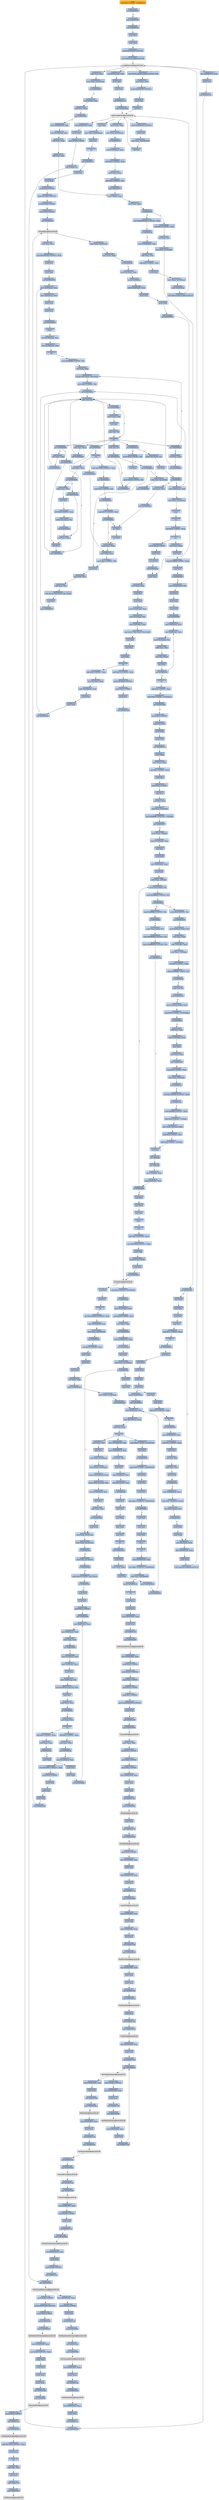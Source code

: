 digraph G {
node[shape=rectangle,style=filled,fillcolor=lightsteelblue,color=lightsteelblue]
bgcolor="transparent"
a0x00404290cmpl_0x0UINT8_0x00404e4c[label="start\ncmpl $0x0<UINT8>, 0x00404e4c",color="lightgrey",fillcolor="orange"];
a0x00404297jne_0x0040429e[label="0x00404297\njne 0x0040429e"];
a0x00404299jmp_0x0040429f[label="0x00404299\njmp 0x0040429f"];
a0x0040429fcall_0x004042ea[label="0x0040429f\ncall 0x004042ea"];
a0x004042eapushl_esi[label="0x004042ea\npushl %esi"];
a0x004042ebpushl_edi[label="0x004042eb\npushl %edi"];
a0x004042ecpushl_0x404180UINT32[label="0x004042ec\npushl $0x404180<UINT32>"];
a0x004042f1call_LoadLibraryA_kernel32_dll[label="0x004042f1\ncall LoadLibraryA@kernel32.dll"];
LoadLibraryA_kernel32_dll[label="LoadLibraryA@kernel32.dll",color="lightgrey",fillcolor="lightgrey"];
a0x004042f7movl_GetProcAddress_kernel32_dll_esi[label="0x004042f7\nmovl GetProcAddress@kernel32.dll, %esi"];
a0x004042fdmovl_eax_edi[label="0x004042fd\nmovl %eax, %edi"];
a0x004042ffpushl_0x404190UINT32[label="0x004042ff\npushl $0x404190<UINT32>"];
a0x00404304pushl_edi[label="0x00404304\npushl %edi"];
a0x00404305call_esi[label="0x00404305\ncall %esi"];
GetProcAddress_kernel32_dll[label="GetProcAddress@kernel32.dll",color="lightgrey",fillcolor="lightgrey"];
a0x00404307pushl_0x4041a0UINT32[label="0x00404307\npushl $0x4041a0<UINT32>"];
a0x0040430cpushl_edi[label="0x0040430c\npushl %edi"];
a0x0040430dmovl_eax_0x00404e48[label="0x0040430d\nmovl %eax, 0x00404e48"];
a0x00404312call_esi[label="0x00404312\ncall %esi"];
a0x00404314popl_edi[label="0x00404314\npopl %edi"];
a0x00404315movl_eax_0x00404e44[label="0x00404315\nmovl %eax, 0x00404e44"];
a0x0040431apopl_esi[label="0x0040431a\npopl %esi"];
a0x0040431bret[label="0x0040431b\nret"];
a0x004042a4call_0x0040431c[label="0x004042a4\ncall 0x0040431c"];
a0x0040431cpushl_esi[label="0x0040431c\npushl %esi"];
a0x0040431dpushl_edi[label="0x0040431d\npushl %edi"];
a0x0040431epushl_0x4UINT8[label="0x0040431e\npushl $0x4<UINT8>"];
a0x00404320pushl_0x3000UINT32[label="0x00404320\npushl $0x3000<UINT32>"];
a0x00404325pushl_0x24UINT8[label="0x00404325\npushl $0x24<UINT8>"];
a0x00404327pushl_0x0UINT8[label="0x00404327\npushl $0x0<UINT8>"];
a0x00404329call_0x00404e48[label="0x00404329\ncall 0x00404e48"];
VirtualAlloc_kernel32_dll[label="VirtualAlloc@kernel32.dll",color="lightgrey",fillcolor="lightgrey"];
a0x0040432fmovl_eax_esi[label="0x0040432f\nmovl %eax, %esi"];
a0x00404331movl_0x404e00UINT32_edi[label="0x00404331\nmovl $0x404e00<UINT32>, %edi"];
a0x00404336pushl_esi[label="0x00404336\npushl %esi"];
a0x00404337pushl_edi[label="0x00404337\npushl %edi"];
a0x00404338call_0x00404160[label="0x00404338\ncall 0x00404160"];
a0x00404160movl_0x8esp__eax[label="0x00404160\nmovl 0x8(%esp), %eax"];
a0x00404164movl_0x4esp__ecx[label="0x00404164\nmovl 0x4(%esp), %ecx"];
a0x00404168pushl_eax[label="0x00404168\npushl %eax"];
a0x00404169pushl_ecx[label="0x00404169\npushl %ecx"];
a0x0040416acall_0x00404b30[label="0x0040416a\ncall 0x00404b30"];
a0x00404b30pusha_[label="0x00404b30\npusha "];
a0x00404b31movl_0x24esp__esi[label="0x00404b31\nmovl 0x24(%esp), %esi"];
a0x00404b35movl_0x28esp__edi[label="0x00404b35\nmovl 0x28(%esp), %edi"];
a0x00404b39cld_[label="0x00404b39\ncld "];
a0x00404b3amovb_0xffffff80UINT8_dl[label="0x00404b3a\nmovb $0xffffff80<UINT8>, %dl"];
a0x00404b3cxorl_ebx_ebx[label="0x00404b3c\nxorl %ebx, %ebx"];
a0x00404b3emovsb_ds_esi__es_edi_[label="0x00404b3e\nmovsb %ds:(%esi), %es:(%edi)"];
a0x00404b3fmovb_0x2UINT8_bl[label="0x00404b3f\nmovb $0x2<UINT8>, %bl"];
a0x00404b41call_0x00404bb3[label="0x00404b41\ncall 0x00404bb3"];
a0x00404bb3addb_dl_dl[label="0x00404bb3\naddb %dl, %dl"];
a0x00404bb5jne_0x00404bbc[label="0x00404bb5\njne 0x00404bbc"];
a0x00404bb7movb_esi__dl[label="0x00404bb7\nmovb (%esi), %dl"];
a0x00404bb9incl_esi[label="0x00404bb9\nincl %esi"];
a0x00404bbaadcb_dl_dl[label="0x00404bba\nadcb %dl, %dl"];
a0x00404bbcret[label="0x00404bbc\nret"];
a0x00404b46jae_0x00404b3e[label="0x00404b46\njae 0x00404b3e"];
a0x00404b48xorl_ecx_ecx[label="0x00404b48\nxorl %ecx, %ecx"];
a0x00404b4acall_0x00404bb3[label="0x00404b4a\ncall 0x00404bb3"];
a0x00404b4fjae_0x00404b6d[label="0x00404b4f\njae 0x00404b6d"];
a0x00404b51xorl_eax_eax[label="0x00404b51\nxorl %eax, %eax"];
a0x00404b53call_0x00404bb3[label="0x00404b53\ncall 0x00404bb3"];
a0x00404b58jae_0x00404b7d[label="0x00404b58\njae 0x00404b7d"];
a0x00404b5amovb_0x2UINT8_bl[label="0x00404b5a\nmovb $0x2<UINT8>, %bl"];
a0x00404b5cincl_ecx[label="0x00404b5c\nincl %ecx"];
a0x00404b5dmovb_0x10UINT8_al[label="0x00404b5d\nmovb $0x10<UINT8>, %al"];
a0x00404b5fcall_0x00404bb3[label="0x00404b5f\ncall 0x00404bb3"];
a0x00404b64adcb_al_al[label="0x00404b64\nadcb %al, %al"];
a0x00404b66jae_0x00404b5f[label="0x00404b66\njae 0x00404b5f"];
a0x00404b68jne_0x00404ba9[label="0x00404b68\njne 0x00404ba9"];
a0x00404b6astosb_al_es_edi_[label="0x00404b6a\nstosb %al, %es:(%edi)"];
a0x00404b6bjmp_0x00404b41[label="0x00404b6b\njmp 0x00404b41"];
a0x00404b7dlodsb_ds_esi__al[label="0x00404b7d\nlodsb %ds:(%esi), %al"];
a0x00404b7eshrl_eax[label="0x00404b7e\nshrl %eax"];
a0x00404b80je_0x00404bcf[label="0x00404b80\nje 0x00404bcf"];
a0x00404b82adcl_ecx_ecx[label="0x00404b82\nadcl %ecx, %ecx"];
a0x00404b84jmp_0x00404ba2[label="0x00404b84\njmp 0x00404ba2"];
a0x00404ba2incl_ecx[label="0x00404ba2\nincl %ecx"];
a0x00404ba3incl_ecx[label="0x00404ba3\nincl %ecx"];
a0x00404ba4xchgl_eax_ebp[label="0x00404ba4\nxchgl %eax, %ebp"];
a0x00404ba5movl_ebp_eax[label="0x00404ba5\nmovl %ebp, %eax"];
a0x00404ba7movb_0x1UINT8_bl[label="0x00404ba7\nmovb $0x1<UINT8>, %bl"];
a0x00404ba9pushl_esi[label="0x00404ba9\npushl %esi"];
a0x00404baamovl_edi_esi[label="0x00404baa\nmovl %edi, %esi"];
a0x00404bacsubl_eax_esi[label="0x00404bac\nsubl %eax, %esi"];
a0x00404baerepz_movsb_ds_esi__es_edi_[label="0x00404bae\nrepz movsb %ds:(%esi), %es:(%edi)"];
a0x00404bb0popl_esi[label="0x00404bb0\npopl %esi"];
a0x00404bb1jmp_0x00404b41[label="0x00404bb1\njmp 0x00404b41"];
a0x00404b6dcall_0x00404bbf[label="0x00404b6d\ncall 0x00404bbf"];
a0x00404bbfincl_ecx[label="0x00404bbf\nincl %ecx"];
a0x00404bc0call_0x00404bb3[label="0x00404bc0\ncall 0x00404bb3"];
a0x00404bc5adcl_ecx_ecx[label="0x00404bc5\nadcl %ecx, %ecx"];
a0x00404bc7call_0x00404bb3[label="0x00404bc7\ncall 0x00404bb3"];
a0x00404bccjb_0x00404bc0[label="0x00404bcc\njb 0x00404bc0"];
a0x00404bceret[label="0x00404bce\nret"];
a0x00404b72subl_ebx_ecx[label="0x00404b72\nsubl %ebx, %ecx"];
a0x00404b74jne_0x00404b86[label="0x00404b74\njne 0x00404b86"];
a0x00404b76call_0x00404bbd[label="0x00404b76\ncall 0x00404bbd"];
a0x00404bbdxorl_ecx_ecx[label="0x00404bbd\nxorl %ecx, %ecx"];
a0x00404b7bjmp_0x00404ba5[label="0x00404b7b\njmp 0x00404ba5"];
a0x00404b86xchgl_eax_ecx[label="0x00404b86\nxchgl %eax, %ecx"];
a0x00404b87decl_eax[label="0x00404b87\ndecl %eax"];
a0x00404b88shll_0x8UINT8_eax[label="0x00404b88\nshll $0x8<UINT8>, %eax"];
a0x00404b8blodsb_ds_esi__al[label="0x00404b8b\nlodsb %ds:(%esi), %al"];
a0x00404b8ccall_0x00404bbd[label="0x00404b8c\ncall 0x00404bbd"];
a0x00404b91cmpl_0x7d00UINT32_eax[label="0x00404b91\ncmpl $0x7d00<UINT32>, %eax"];
a0x00404b96jae_0x00404ba2[label="0x00404b96\njae 0x00404ba2"];
a0x00404b98cmpb_0x5UINT8_ah[label="0x00404b98\ncmpb $0x5<UINT8>, %ah"];
a0x00404b9bjae_0x00404ba3[label="0x00404b9b\njae 0x00404ba3"];
a0x00404b9dcmpl_0x7fUINT8_eax[label="0x00404b9d\ncmpl $0x7f<UINT8>, %eax"];
a0x00404ba0ja_0x00404ba4[label="0x00404ba0\nja 0x00404ba4"];
a0x00404bcfsubl_0x28esp__edi[label="0x00404bcf\nsubl 0x28(%esp), %edi"];
a0x00404bd3movl_edi_0x1cesp_[label="0x00404bd3\nmovl %edi, 0x1c(%esp)"];
a0x00404bd7popa_[label="0x00404bd7\npopa "];
a0x00404bd8ret[label="0x00404bd8\nret"];
a0x0040416faddl_0x8UINT8_esp[label="0x0040416f\naddl $0x8<UINT8>, %esp"];
a0x00404172ret[label="0x00404172\nret"];
a0x0040433dpushl_0x24UINT8[label="0x0040433d\npushl $0x24<UINT8>"];
a0x0040433fpushl_esi[label="0x0040433f\npushl %esi"];
a0x00404340pushl_edi[label="0x00404340\npushl %edi"];
a0x00404341call_0x0040403a[label="0x00404341\ncall 0x0040403a"];
a0x0040403apushl_ebp[label="0x0040403a\npushl %ebp"];
a0x0040403bmovl_esp_ebp[label="0x0040403b\nmovl %esp, %ebp"];
a0x0040403dpushl_esi[label="0x0040403d\npushl %esi"];
a0x0040403epushl_edi[label="0x0040403e\npushl %edi"];
a0x0040403fmovl_0x10ebp__ecx[label="0x0040403f\nmovl 0x10(%ebp), %ecx"];
a0x00404042movl_0xcebp__esi[label="0x00404042\nmovl 0xc(%ebp), %esi"];
a0x00404045movl_0x8ebp__edi[label="0x00404045\nmovl 0x8(%ebp), %edi"];
a0x00404048repz_movsb_ds_esi__es_edi_[label="0x00404048\nrepz movsb %ds:(%esi), %es:(%edi)"];
a0x0040404apopl_edi[label="0x0040404a\npopl %edi"];
a0x0040404bpopl_esi[label="0x0040404b\npopl %esi"];
a0x0040404cpopl_ebp[label="0x0040404c\npopl %ebp"];
a0x0040404dret[label="0x0040404d\nret"];
a0x00404346addl_0x14UINT8_esp[label="0x00404346\naddl $0x14<UINT8>, %esp"];
a0x00404349pushl_0x4000UINT32[label="0x00404349\npushl $0x4000<UINT32>"];
a0x0040434epushl_0x0UINT8[label="0x0040434e\npushl $0x0<UINT8>"];
a0x00404350pushl_esi[label="0x00404350\npushl %esi"];
a0x00404351call_0x00404e44[label="0x00404351\ncall 0x00404e44"];
VirtualFree_kernel32_dll[label="VirtualFree@kernel32.dll",color="lightgrey",fillcolor="lightgrey"];
a0x00404357popl_edi[label="0x00404357\npopl %edi"];
a0x00404358popl_esi[label="0x00404358\npopl %esi"];
a0x00404359ret[label="0x00404359\nret"];
a0x004042a9movl_0x404290UINT32_eax[label="0x004042a9\nmovl $0x404290<UINT32>, %eax"];
a0x004042aesubl_0x00404e08_eax[label="0x004042ae\nsubl 0x00404e08, %eax"];
a0x004042b4movl_eax_0x00404e40[label="0x004042b4\nmovl %eax, 0x00404e40"];
a0x004042b9call_0x0040435a[label="0x004042b9\ncall 0x0040435a"];
a0x0040435asubl_0x10UINT8_esp[label="0x0040435a\nsubl $0x10<UINT8>, %esp"];
a0x0040435dpushl_ebp[label="0x0040435d\npushl %ebp"];
a0x0040435epushl_esi[label="0x0040435e\npushl %esi"];
a0x0040435fpushl_edi[label="0x0040435f\npushl %edi"];
a0x00404360xorl_ebp_ebp[label="0x00404360\nxorl %ebp, %ebp"];
a0x00404362pushl_0x00404e40[label="0x00404362\npushl 0x00404e40"];
a0x00404368movl_ebp_0x18esp_[label="0x00404368\nmovl %ebp, 0x18(%esp)"];
a0x0040436ccall_0x00404030[label="0x0040436c\ncall 0x00404030"];
a0x00404030movl_0x4esp__ecx[label="0x00404030\nmovl 0x4(%esp), %ecx"];
a0x00404034movl_0x3cecx__eax[label="0x00404034\nmovl 0x3c(%ecx), %eax"];
a0x00404037addl_ecx_eax[label="0x00404037\naddl %ecx, %eax"];
a0x00404039ret[label="0x00404039\nret"];
a0x00404371movl_eax_edi[label="0x00404371\nmovl %eax, %edi"];
a0x00404373popl_ecx[label="0x00404373\npopl %ecx"];
a0x00404374movl_edi_0x18esp_[label="0x00404374\nmovl %edi, 0x18(%esp)"];
a0x00404378movl_ebp_0x10esp_[label="0x00404378\nmovl %ebp, 0x10(%esp)"];
a0x0040437cmovzwl_0x14edi__eax[label="0x0040437c\nmovzwl 0x14(%edi), %eax"];
a0x00404380leal_0x18eaxedi__esi[label="0x00404380\nleal 0x18(%eax,%edi), %esi"];
a0x00404384movzwl_0x6edi__eax[label="0x00404384\nmovzwl 0x6(%edi), %eax"];
a0x00404388decl_eax[label="0x00404388\ndecl %eax"];
a0x00404389testl_eax_eax[label="0x00404389\ntestl %eax, %eax"];
a0x0040438bjle_0x00404504[label="0x0040438b\njle 0x00404504"];
a0x00404391pushl_ebx[label="0x00404391\npushl %ebx"];
a0x00404392cmpl_ebp_0x10esi_[label="0x00404392\ncmpl %ebp, 0x10(%esi)"];
a0x00404395movl_ebp_0x10esp_[label="0x00404395\nmovl %ebp, 0x10(%esp)"];
a0x00404399je_0x004044ed[label="0x00404399\nje 0x004044ed"];
a0x0040439fcmpl_ebp_0x14esi_[label="0x0040439f\ncmpl %ebp, 0x14(%esi)"];
a0x004043a2je_0x004044ed[label="0x004043a2\nje 0x004044ed"];
a0x004043a8testb_0x10UINT8_0x27esi_[label="0x004043a8\ntestb $0x10<UINT8>, 0x27(%esi)"];
a0x004043acje_0x004043bb[label="0x004043ac\nje 0x004043bb"];
a0x004043bbpushl_edi[label="0x004043bb\npushl %edi"];
a0x004043bcpushl_esi[label="0x004043bc\npushl %esi"];
a0x004043bdpushl_0x2UINT8[label="0x004043bd\npushl $0x2<UINT8>"];
a0x004043bfcall_0x00404000[label="0x004043bf\ncall 0x00404000"];
a0x00404000movl_0x8esp__eax[label="0x00404000\nmovl 0x8(%esp), %eax"];
a0x00404004movl_0x8eax__edx[label="0x00404004\nmovl 0x8(%eax), %edx"];
a0x00404007testl_edx_edx[label="0x00404007\ntestl %edx, %edx"];
a0x00404009jne_0x0040400e[label="0x00404009\njne 0x0040400e"];
a0x0040400emovl_0xcesp__ecx[label="0x0040400e\nmovl 0xc(%esp), %ecx"];
a0x00404012movl_0xceax__eax[label="0x00404012\nmovl 0xc(%eax), %eax"];
a0x00404015pushl_esi[label="0x00404015\npushl %esi"];
a0x00404016movl_0x8esp__esi[label="0x00404016\nmovl 0x8(%esp), %esi"];
a0x0040401amovl_0x78ecxesi8__ecx[label="0x0040401a\nmovl 0x78(%ecx,%esi,8), %ecx"];
a0x0040401epopl_esi[label="0x0040401e\npopl %esi"];
a0x0040401fcmpl_eax_ecx[label="0x0040401f\ncmpl %eax, %ecx"];
a0x00404021jb_0x0040402d[label="0x00404021\njb 0x0040402d"];
a0x0040402dxorl_eax_eax[label="0x0040402d\nxorl %eax, %eax"];
a0x0040402fret[label="0x0040402f\nret"];
a0x004043c4addl_0xcUINT8_esp[label="0x004043c4\naddl $0xc<UINT8>, %esp"];
a0x004043c7testl_eax_eax[label="0x004043c7\ntestl %eax, %eax"];
a0x004043c9je_0x004043df[label="0x004043c9\nje 0x004043df"];
a0x004043dfpushl_edi[label="0x004043df\npushl %edi"];
a0x004043e0pushl_esi[label="0x004043e0\npushl %esi"];
a0x004043e1pushl_ebp[label="0x004043e1\npushl %ebp"];
a0x004043e2call_0x00404000[label="0x004043e2\ncall 0x00404000"];
a0x004043e7addl_0xcUINT8_esp[label="0x004043e7\naddl $0xc<UINT8>, %esp"];
a0x004043eatestl_eax_eax[label="0x004043ea\ntestl %eax, %eax"];
a0x004043ecjne_0x004044ed[label="0x004043ec\njne 0x004044ed"];
a0x004043f2movl_0x10esi__eax[label="0x004043f2\nmovl 0x10(%esi), %eax"];
a0x004043f5movl_0x3000UINT32_edi[label="0x004043f5\nmovl $0x3000<UINT32>, %edi"];
a0x004043fapushl_0x4UINT8[label="0x004043fa\npushl $0x4<UINT8>"];
a0x004043fcpushl_edi[label="0x004043fc\npushl %edi"];
a0x004043fdpushl_eax[label="0x004043fd\npushl %eax"];
a0x004043fepushl_ebp[label="0x004043fe\npushl %ebp"];
a0x004043ffcall_0x00404e48[label="0x004043ff\ncall 0x00404e48"];
a0x00404405cmpl_ebp_0x10esp_[label="0x00404405\ncmpl %ebp, 0x10(%esp)"];
a0x00404409movl_eax_ebx[label="0x00404409\nmovl %eax, %ebx"];
a0x0040440bje_0x00404458[label="0x0040440b\nje 0x00404458"];
a0x00404458movl_0xcesi__eax[label="0x00404458\nmovl 0xc(%esi), %eax"];
a0x0040445bpushl_0x10esi_[label="0x0040445b\npushl 0x10(%esi)"];
a0x0040445eaddl_0x00404e40_eax[label="0x0040445e\naddl 0x00404e40, %eax"];
a0x00404464pushl_eax[label="0x00404464\npushl %eax"];
a0x00404465pushl_ebx[label="0x00404465\npushl %ebx"];
a0x00404466call_0x0040403a[label="0x00404466\ncall 0x0040403a"];
a0x0040446baddl_0xcUINT8_esp[label="0x0040446b\naddl $0xc<UINT8>, %esp"];
a0x0040446emovl_0xcesi__edi[label="0x0040446e\nmovl 0xc(%esi), %edi"];
a0x00404471addl_0x00404e40_edi[label="0x00404471\naddl 0x00404e40, %edi"];
a0x00404477pushl_edi[label="0x00404477\npushl %edi"];
a0x00404478pushl_ebx[label="0x00404478\npushl %ebx"];
a0x00404479call_0x00404160[label="0x00404479\ncall 0x00404160"];
a0x0040447emovl_eax_ebp[label="0x0040447e\nmovl %eax, %ebp"];
a0x00404480popl_ecx[label="0x00404480\npopl %ecx"];
a0x00404481cmpl_0xffffffffUINT8_ebp[label="0x00404481\ncmpl $0xffffffff<UINT8>, %ebp"];
a0x00404484popl_ecx[label="0x00404484\npopl %ecx"];
a0x00404485je_0x00404497[label="0x00404485\nje 0x00404497"];
a0x00404487movb_0x00404e18_al[label="0x00404487\nmovb 0x00404e18, %al"];
a0x0040448cpushl_eax[label="0x0040448c\npushl %eax"];
a0x0040448dpushl_ebp[label="0x0040448d\npushl %ebp"];
a0x0040448epushl_edi[label="0x0040448e\npushl %edi"];
a0x0040448fcall_0x0040405f[label="0x0040448f\ncall 0x0040405f"];
a0x0040405fmovl_0x8esp__ecx[label="0x0040405f\nmovl 0x8(%esp), %ecx"];
a0x00404063movl_0x4esp__eax[label="0x00404063\nmovl 0x4(%esp), %eax"];
a0x00404067movb_0xcesp__dl[label="0x00404067\nmovb 0xc(%esp), %dl"];
a0x0040406baddl_ecx_eax[label="0x0040406b\naddl %ecx, %eax"];
a0x0040406dxorb_dl_eax_[label="0x0040406d\nxorb %dl, (%eax)"];
a0x0040406fdecl_ecx[label="0x0040406f\ndecl %ecx"];
a0x00404070jne_0x00404063[label="0x00404070\njne 0x00404063"];
a0x00404072ret[label="0x00404072\nret"];
a0x00404494addl_0xcUINT8_esp[label="0x00404494\naddl $0xc<UINT8>, %esp"];
a0x00404497cmpl_0x0UINT8_0x10esp_[label="0x00404497\ncmpl $0x0<UINT8>, 0x10(%esp)"];
a0x0040449cjne_0x004044ad[label="0x0040449c\njne 0x004044ad"];
a0x0040449epushl_0x1UINT8[label="0x0040449e\npushl $0x1<UINT8>"];
a0x004044a0pushl_0xcesi_[label="0x004044a0\npushl 0xc(%esi)"];
a0x004044a3pushl_ebp[label="0x004044a3\npushl %ebp"];
a0x004044a4pushl_edi[label="0x004044a4\npushl %edi"];
a0x004044a5call_0x00404073[label="0x004044a5\ncall 0x00404073"];
a0x00404073pushl_ebp[label="0x00404073\npushl %ebp"];
a0x00404074movl_esp_ebp[label="0x00404074\nmovl %esp, %ebp"];
a0x00404076subl_0xcUINT8_esp[label="0x00404076\nsubl $0xc<UINT8>, %esp"];
a0x00404079pushl_esi[label="0x00404079\npushl %esi"];
a0x0040407apushl_0x5UINT8[label="0x0040407a\npushl $0x5<UINT8>"];
a0x0040407cpopl_eax[label="0x0040407c\npopl %eax"];
a0x0040407dxorl_esi_esi[label="0x0040407d\nxorl %esi, %esi"];
a0x0040407fcmpl_eax_0xcebp_[label="0x0040407f\ncmpl %eax, 0xc(%ebp)"];
a0x00404082movl_0xfffffffcUINT32__12ebp_[label="0x00404082\nmovl $0xfffffffc<UINT32>, -12(%ebp)"];
a0x00404089jbe_0x00404157[label="0x00404089\njbe 0x00404157"];
a0x0040408fmovl_eax__8ebp_[label="0x0040408f\nmovl %eax, -8(%ebp)"];
a0x00404092movl_0x10ebp__eax[label="0x00404092\nmovl 0x10(%ebp), %eax"];
a0x00404095incl_eax[label="0x00404095\nincl %eax"];
a0x00404096pushl_ebx[label="0x00404096\npushl %ebx"];
a0x00404097movl_0x8ebp__ebx[label="0x00404097\nmovl 0x8(%ebp), %ebx"];
a0x0040409apushl_edi[label="0x0040409a\npushl %edi"];
a0x0040409bmovl_eax__4ebp_[label="0x0040409b\nmovl %eax, -4(%ebp)"];
a0x0040409emovb_esiebx__al[label="0x0040409e\nmovb (%esi,%ebx), %al"];
a0x004040a1cmpb_0xffffffe8UINT8_al[label="0x004040a1\ncmpb $0xffffffe8<UINT8>, %al"];
a0x004040a3je_0x004040bd[label="0x004040a3\nje 0x004040bd"];
a0x004040a5cmpb_0xffffffe9UINT8_al[label="0x004040a5\ncmpb $0xffffffe9<UINT8>, %al"];
a0x004040a7je_0x004040bd[label="0x004040a7\nje 0x004040bd"];
a0x004040a9movw_esiebx__cx[label="0x004040a9\nmovw (%esi,%ebx), %cx"];
a0x004040adandw_0xfffff0ffUINT16_cx[label="0x004040ad\nandw $0xfffff0ff<UINT16>, %cx"];
a0x004040b2cmpw_0xffff800fUINT16_cx[label="0x004040b2\ncmpw $0xffff800f<UINT16>, %cx"];
a0x004040b7jne_0x00404142[label="0x004040b7\njne 0x00404142"];
a0x00404142incl_esi[label="0x00404142\nincl %esi"];
a0x00404143incl__4ebp_[label="0x00404143\nincl -4(%ebp)"];
a0x00404146incl__8ebp_[label="0x00404146\nincl -8(%ebp)"];
a0x00404149movl__8ebp__eax[label="0x00404149\nmovl -8(%ebp), %eax"];
a0x0040414ccmpl_0xcebp__eax[label="0x0040414c\ncmpl 0xc(%ebp), %eax"];
a0x0040414fjb_0x0040409e[label="0x0040414f\njb 0x0040409e"];
a0x004040bdcmpb_0xfUINT8_al[label="0x004040bd\ncmpb $0xf<UINT8>, %al"];
a0x004040bfjne_0x004040c8[label="0x004040bf\njne 0x004040c8"];
a0x004040c8movb_0x4esiebx__al[label="0x004040c8\nmovb 0x4(%esi,%ebx), %al"];
a0x004040ccmovl_esi_edx[label="0x004040cc\nmovl %esi, %edx"];
a0x004040cesubl__12ebp__edx[label="0x004040ce\nsubl -12(%ebp), %edx"];
a0x004040d1movl_esi__12ebp_[label="0x004040d1\nmovl %esi, -12(%ebp)"];
a0x004040d4xorl_0x3UINT8_edx[label="0x004040d4\nxorl $0x3<UINT8>, %edx"];
a0x004040d7cmpb_0xffffffffUINT8_al[label="0x004040d7\ncmpb $0xffffffff<UINT8>, %al"];
a0x004040d9je_0x004040df[label="0x004040d9\nje 0x004040df"];
a0x004040dbtestb_al_al[label="0x004040db\ntestb %al, %al"];
a0x004040ddjne_0x00404142[label="0x004040dd\njne 0x00404142"];
a0x004040dfmovl_0x1esiebx__eax[label="0x004040df\nmovl 0x1(%esi,%ebx), %eax"];
a0x004040e3cmpl_0x0UINT8_0x14ebp_[label="0x004040e3\ncmpl $0x0<UINT8>, 0x14(%ebp)"];
a0x004040e7je_0x004040f3[label="0x004040e7\nje 0x004040f3"];
a0x004040e9subl_esi_eax[label="0x004040e9\nsubl %esi, %eax"];
a0x004040ebsubl_0x10ebp__eax[label="0x004040eb\nsubl 0x10(%ebp), %eax"];
a0x004040eedecl_eax[label="0x004040ee\ndecl %eax"];
a0x004040efmovl_eax_edi[label="0x004040ef\nmovl %eax, %edi"];
a0x004040f1jmp_0x004040f9[label="0x004040f1\njmp 0x004040f9"];
a0x004040f9cmpl_0x3UINT8_edx[label="0x004040f9\ncmpl $0x3<UINT8>, %edx"];
a0x004040fcmovl_edi_0x8ebp_[label="0x004040fc\nmovl %edi, 0x8(%ebp)"];
a0x004040ffja_0x0040411d[label="0x004040ff\nja 0x0040411d"];
a0x0040411dtestl_0x1000000UINT32_edi[label="0x0040411d\ntestl $0x1000000<UINT32>, %edi"];
a0x00404123je_0x0040412d[label="0x00404123\nje 0x0040412d"];
a0x0040412dandl_0xffffffUINT32_edi[label="0x0040412d\nandl $0xffffff<UINT32>, %edi"];
a0x00404133addl_0x4UINT8__4ebp_[label="0x00404133\naddl $0x4<UINT8>, -4(%ebp)"];
a0x00404137movl_edi_0x1esiebx_[label="0x00404137\nmovl %edi, 0x1(%esi,%ebx)"];
a0x0040413baddl_0x4UINT8_esi[label="0x0040413b\naddl $0x4<UINT8>, %esi"];
a0x0040413eaddl_0x4UINT8__8ebp_[label="0x0040413e\naddl $0x4<UINT8>, -8(%ebp)"];
a0x00404155popl_edi[label="0x00404155\npopl %edi"];
a0x00404156popl_ebx[label="0x00404156\npopl %ebx"];
a0x00404157popl_esi[label="0x00404157\npopl %esi"];
a0x00404158leave_[label="0x00404158\nleave "];
a0x00404159ret[label="0x00404159\nret"];
a0x004044aaaddl_0x10UINT8_esp[label="0x004044aa\naddl $0x10<UINT8>, %esp"];
a0x004044admovl_0x4000UINT32_ebp[label="0x004044ad\nmovl $0x4000<UINT32>, %ebp"];
a0x004044b2pushl_ebp[label="0x004044b2\npushl %ebp"];
a0x004044b3pushl_0x0UINT8[label="0x004044b3\npushl $0x0<UINT8>"];
a0x004044b5pushl_ebx[label="0x004044b5\npushl %ebx"];
a0x004044b6call_0x00404e44[label="0x004044b6\ncall 0x00404e44"];
a0x004044bccmpl_0x0UINT8_0x10esp_[label="0x004044bc\ncmpl $0x0<UINT8>, 0x10(%esp)"];
a0x004044c1je_0x004044e2[label="0x004044c1\nje 0x004044e2"];
a0x004044e2movl_0x1cesp__edi[label="0x004044e2\nmovl 0x1c(%esp), %edi"];
a0x004044e6addl_0x28UINT8_esi[label="0x004044e6\naddl $0x28<UINT8>, %esi"];
a0x004044e9xorl_ebp_ebp[label="0x004044e9\nxorl %ebp, %ebp"];
a0x004044ebjmp_0x004044f0[label="0x004044eb\njmp 0x004044f0"];
a0x004044f0movzwl_0x6edi__eax[label="0x004044f0\nmovzwl 0x6(%edi), %eax"];
a0x004044f4incl_0x14esp_[label="0x004044f4\nincl 0x14(%esp)"];
a0x004044f8decl_eax[label="0x004044f8\ndecl %eax"];
a0x004044f9cmpl_eax_0x14esp_[label="0x004044f9\ncmpl %eax, 0x14(%esp)"];
a0x004044fdjl_0x00404392[label="0x004044fd\njl 0x00404392"];
a0x00404503popl_ebx[label="0x00404503\npopl %ebx"];
a0x00404504popl_edi[label="0x00404504\npopl %edi"];
a0x00404505popl_esi[label="0x00404505\npopl %esi"];
a0x00404506popl_ebp[label="0x00404506\npopl %ebp"];
a0x00404507addl_0x10UINT8_esp[label="0x00404507\naddl $0x10<UINT8>, %esp"];
a0x0040450aret[label="0x0040450a\nret"];
a0x004042becall_0x0040450b[label="0x004042be\ncall 0x0040450b"];
a0x0040450bmovl_0x00404e04_eax[label="0x0040450b\nmovl 0x00404e04, %eax"];
a0x00404510subl_0xcUINT8_esp[label="0x00404510\nsubl $0xc<UINT8>, %esp"];
a0x00404513pushl_esi[label="0x00404513\npushl %esi"];
a0x00404514xorl_esi_esi[label="0x00404514\nxorl %esi, %esi"];
a0x00404516cmpl_esi_eax[label="0x00404516\ncmpl %esi, %eax"];
a0x00404518pushl_edi[label="0x00404518\npushl %edi"];
a0x00404519je_0x0040455c[label="0x00404519\nje 0x0040455c"];
a0x0040451bmovl_0x00404e40_ecx[label="0x0040451b\nmovl 0x00404e40, %ecx"];
a0x00404521cmpl_esi_0x10ecxeax_[label="0x00404521\ncmpl %esi, 0x10(%ecx,%eax)"];
a0x00404525leal_ecxeax__edi[label="0x00404525\nleal (%ecx,%eax), %edi"];
a0x00404528je_0x0040455c[label="0x00404528\nje 0x0040455c"];
a0x0040452apushl_ebx[label="0x0040452a\npushl %ebx"];
a0x0040452bpushl_ebp[label="0x0040452b\npushl %ebp"];
a0x0040452cmovl_0xcedi__ebx[label="0x0040452c\nmovl 0xc(%edi), %ebx"];
a0x0040452faddl_0x00404e40_ebx[label="0x0040452f\naddl 0x00404e40, %ebx"];
a0x00404535pushl_ebx[label="0x00404535\npushl %ebx"];
a0x00404536call_LoadLibraryA_kernel32_dll[label="0x00404536\ncall LoadLibraryA@kernel32.dll"];
a0x0040453ccmpl_esi_eax[label="0x0040453c\ncmpl %esi, %eax"];
a0x0040453emovl_eax_0x14esp_[label="0x0040453e\nmovl %eax, 0x14(%esp)"];
a0x00404542jne_0x00404562[label="0x00404542\njne 0x00404562"];
a0x00404562movl_edi__ebp[label="0x00404562\nmovl (%edi), %ebp"];
a0x00404564cmpl_esi_ebp[label="0x00404564\ncmpl %esi, %ebp"];
a0x00404566jne_0x0040456b[label="0x00404566\njne 0x0040456b"];
a0x0040456bmovl_0x00404e40_eax[label="0x0040456b\nmovl 0x00404e40, %eax"];
a0x00404570movl_0x10edi__esi[label="0x00404570\nmovl 0x10(%edi), %esi"];
a0x00404573addl_eax_ebp[label="0x00404573\naddl %eax, %ebp"];
a0x00404575addl_eax_esi[label="0x00404575\naddl %eax, %esi"];
a0x00404577movl_ebp__eax[label="0x00404577\nmovl (%ebp), %eax"];
a0x0040457atestl_eax_eax[label="0x0040457a\ntestl %eax, %eax"];
a0x0040457cje_0x00404550[label="0x0040457c\nje 0x00404550"];
a0x0040457etestl_0x80000000UINT32_eax[label="0x0040457e\ntestl $0x80000000<UINT32>, %eax"];
a0x00404583je_0x004045ae[label="0x00404583\nje 0x004045ae"];
a0x004045aemovl_0x00404e40_ecx[label="0x004045ae\nmovl 0x00404e40, %ecx"];
a0x004045b4addl_ecx_eax[label="0x004045b4\naddl %ecx, %eax"];
a0x004045b6addl_0x2UINT8_eax[label="0x004045b6\naddl $0x2<UINT8>, %eax"];
a0x004045b9pushl_eax[label="0x004045b9\npushl %eax"];
a0x004045bamovl_eax_0x1cesp_[label="0x004045ba\nmovl %eax, 0x1c(%esp)"];
a0x004045bepushl_0x18esp_[label="0x004045be\npushl 0x18(%esp)"];
a0x004045c2call_GetProcAddress_kernel32_dll[label="0x004045c2\ncall GetProcAddress@kernel32.dll"];
a0x004045c8testl_eax_eax[label="0x004045c8\ntestl %eax, %eax"];
a0x004045camovl_eax_0x10esp_[label="0x004045ca\nmovl %eax, 0x10(%esp)"];
a0x004045cejne_0x004045e0[label="0x004045ce\njne 0x004045e0"];
a0x004045e0movl_0x10esp__eax[label="0x004045e0\nmovl 0x10(%esp), %eax"];
a0x004045e4addl_0x4UINT8_ebp[label="0x004045e4\naddl $0x4<UINT8>, %ebp"];
a0x004045e7movl_eax_esi_[label="0x004045e7\nmovl %eax, (%esi)"];
a0x004045e9addl_0x4UINT8_esi[label="0x004045e9\naddl $0x4<UINT8>, %esi"];
a0x004045ecjmp_0x00404577[label="0x004045ec\njmp 0x00404577"];
a0x00404550addl_0x14UINT8_edi[label="0x00404550\naddl $0x14<UINT8>, %edi"];
a0x00404553xorl_esi_esi[label="0x00404553\nxorl %esi, %esi"];
a0x00404555cmpl_esi_0x10edi_[label="0x00404555\ncmpl %esi, 0x10(%edi)"];
a0x00404558jne_0x0040452c[label="0x00404558\njne 0x0040452c"];
a0x0040455apopl_ebp[label="0x0040455a\npopl %ebp"];
a0x0040455bpopl_ebx[label="0x0040455b\npopl %ebx"];
a0x0040455cpopl_edi[label="0x0040455c\npopl %edi"];
a0x0040455dpopl_esi[label="0x0040455d\npopl %esi"];
a0x0040455eaddl_0xcUINT8_esp[label="0x0040455e\naddl $0xc<UINT8>, %esp"];
a0x00404561ret[label="0x00404561\nret"];
a0x004042c3call_0x004049c0[label="0x004042c3\ncall 0x004049c0"];
a0x004049c0pushl_ecx[label="0x004049c0\npushl %ecx"];
a0x004049c1pushl_ebx[label="0x004049c1\npushl %ebx"];
a0x004049c2pushl_ebp[label="0x004049c2\npushl %ebp"];
a0x004049c3pushl_esi[label="0x004049c3\npushl %esi"];
a0x004049c4pushl_edi[label="0x004049c4\npushl %edi"];
a0x004049c5pushl_0x00404e40[label="0x004049c5\npushl 0x00404e40"];
a0x004049cbcall_0x00404030[label="0x004049cb\ncall 0x00404030"];
a0x004049d0movl_0x00404e40_edx[label="0x004049d0\nmovl 0x00404e40, %edx"];
a0x004049d6movl_0x00404e14_edi[label="0x004049d6\nmovl 0x00404e14, %edi"];
a0x004049dcmovl_edx_esi[label="0x004049dc\nmovl %edx, %esi"];
a0x004049depopl_ecx[label="0x004049de\npopl %ecx"];
a0x004049dfsubl_0x34eax__esi[label="0x004049df\nsubl 0x34(%eax), %esi"];
a0x004049e2leal_ediedx__ecx[label="0x004049e2\nleal (%edi,%edx), %ecx"];
a0x004049e5je_0x00404a95[label="0x004049e5\nje 0x00404a95"];
a0x00404a95popl_edi[label="0x00404a95\npopl %edi"];
a0x00404a96popl_esi[label="0x00404a96\npopl %esi"];
a0x00404a97popl_ebp[label="0x00404a97\npopl %ebp"];
a0x00404a98popl_ebx[label="0x00404a98\npopl %ebx"];
a0x00404a99popl_ecx[label="0x00404a99\npopl %ecx"];
a0x00404a9aret[label="0x00404a9a\nret"];
a0x004042c8call_0x00404914[label="0x004042c8\ncall 0x00404914"];
a0x00404914pushl_ebp[label="0x00404914\npushl %ebp"];
a0x00404915movl_esp_ebp[label="0x00404915\nmovl %esp, %ebp"];
a0x00404917pushl_ecx[label="0x00404917\npushl %ecx"];
a0x00404918pushl_0x00404e40[label="0x00404918\npushl 0x00404e40"];
a0x0040491ecall_0x00404030[label="0x0040491e\ncall 0x00404030"];
a0x00404923cmpl_0x0UINT8_0xc0eax_[label="0x00404923\ncmpl $0x0<UINT8>, 0xc0(%eax)"];
a0x0040492apopl_ecx[label="0x0040492a\npopl %ecx"];
a0x0040492bje_0x00404975[label="0x0040492b\nje 0x00404975"];
a0x00404975cmpl_0x0UINT8_0x00404e58[label="0x00404975\ncmpl $0x0<UINT8>, 0x00404e58"];
a0x0040497cpushl_ebx[label="0x0040497c\npushl %ebx"];
a0x0040497dpushl_esi[label="0x0040497d\npushl %esi"];
a0x0040497epushl_edi[label="0x0040497e\npushl %edi"];
a0x0040497fmovl_0x1UINT32_0x00404e54[label="0x0040497f\nmovl $0x1<UINT32>, 0x00404e54"];
a0x00404989je_0x004049bb[label="0x00404989\nje 0x004049bb"];
a0x004049bbpopl_edi[label="0x004049bb\npopl %edi"];
a0x004049bcpopl_esi[label="0x004049bc\npopl %esi"];
a0x004049bdpopl_ebx[label="0x004049bd\npopl %ebx"];
a0x004049beleave_[label="0x004049be\nleave "];
a0x004049bfret[label="0x004049bf\nret"];
a0x004042cdmovl_0x00404e40_eax[label="0x004042cd\nmovl 0x00404e40, %eax"];
a0x004042d2movl_0x1UINT32_0x00404e4c[label="0x004042d2\nmovl $0x1<UINT32>, 0x00404e4c"];
a0x004042dcaddl_eax_0x00404e00[label="0x004042dc\naddl %eax, 0x00404e00"];
a0x004042e2pushl_0x00404e00[label="0x004042e2\npushl 0x00404e00"];
a0x004042e8ret[label="0x004042e8\nret"];
a0x00401000pushl_eax[label="0x00401000\npushl %eax"];
a0x00401001pushl_ebx[label="0x00401001\npushl %ebx"];
a0x00401002leal_0x00403098_eax[label="0x00401002\nleal 0x00403098, %eax"];
a0x00401008pushl_eax[label="0x00401008\npushl %eax"];
a0x00401009call_0x004011f2[label="0x00401009\ncall 0x004011f2"];
a0x004011f2jmp_0x00402054[label="0x004011f2\njmp 0x00402054"];
SetCurrentDirectoryA_kernel32_dll[label="SetCurrentDirectoryA@kernel32.dll",color="lightgrey",fillcolor="lightgrey"];
a0x0040100eleal_0x0040306d_eax[label="0x0040100e\nleal 0x0040306d, %eax"];
a0x00401014pushl_0x0UINT8[label="0x00401014\npushl $0x0<UINT8>"];
a0x00401016pushl_0x80UINT32[label="0x00401016\npushl $0x80<UINT32>"];
a0x0040101bpushl_0x2UINT8[label="0x0040101b\npushl $0x2<UINT8>"];
a0x0040101dpushl_0x0UINT8[label="0x0040101d\npushl $0x0<UINT8>"];
a0x0040101fpushl_0x1UINT8[label="0x0040101f\npushl $0x1<UINT8>"];
a0x00401021pushl_0x40000000UINT32[label="0x00401021\npushl $0x40000000<UINT32>"];
a0x00401026pushl_eax[label="0x00401026\npushl %eax"];
a0x00401027call_0x00401180[label="0x00401027\ncall 0x00401180"];
a0x00401180jmp_0x00402008[label="0x00401180\njmp 0x00402008"];
CreateFileA_kernel32_dll[label="CreateFileA@kernel32.dll",color="lightgrey",fillcolor="lightgrey"];
a0x0040102cmovl_eax_ebx[label="0x0040102c\nmovl %eax, %ebx"];
a0x0040102epushl_0x0UINT8[label="0x0040102e\npushl $0x0<UINT8>"];
a0x00401030pushl_0x0UINT8[label="0x00401030\npushl $0x0<UINT8>"];
a0x00401032pushl_0xaUINT8[label="0x00401032\npushl $0xa<UINT8>"];
a0x00401034leal_0x00403008_eax[label="0x00401034\nleal 0x00403008, %eax"];
a0x0040103apushl_eax[label="0x0040103a\npushl %eax"];
a0x0040103bpushl_ebx[label="0x0040103b\npushl %ebx"];
a0x0040103ccall_0x004011fe[label="0x0040103c\ncall 0x004011fe"];
a0x004011fejmp_0x0040205c[label="0x004011fe\njmp 0x0040205c"];
WriteFile_kernel32_dll[label="WriteFile@kernel32.dll",color="lightgrey",fillcolor="lightgrey"];
a0x00401041pushl_ebx[label="0x00401041\npushl %ebx"];
a0x00401042call_0x00401174[label="0x00401042\ncall 0x00401174"];
a0x00401174jmp_0x00402000[label="0x00401174\njmp 0x00402000"];
CloseHandle_kernel32_dll[label="CloseHandle@kernel32.dll",color="lightgrey",fillcolor="lightgrey"];
a0x00401047pushl_0x0UINT8[label="0x00401047\npushl $0x0<UINT8>"];
a0x00401049leal_0x00403080_eax[label="0x00401049\nleal 0x00403080, %eax"];
a0x0040104fpushl_eax[label="0x0040104f\npushl %eax"];
a0x00401050leal_0x00403076_eax[label="0x00401050\nleal 0x00403076, %eax"];
a0x00401056pushl_eax[label="0x00401056\npushl %eax"];
a0x00401057call_0x0040117a[label="0x00401057\ncall 0x0040117a"];
a0x0040117ajmp_0x00402004[label="0x0040117a\njmp 0x00402004"];
CopyFileA_kernel32_dll[label="CopyFileA@kernel32.dll",color="lightgrey",fillcolor="lightgrey"];
a0x0040105cleal_0x00403090_eax[label="0x0040105c\nleal 0x00403090, %eax"];
a0x00401062pushl_eax[label="0x00401062\npushl %eax"];
a0x00401063leal_0x0040308a_eax[label="0x00401063\nleal 0x0040308a, %eax"];
a0x00401069pushl_eax[label="0x00401069\npushl %eax"];
a0x0040106acall_0x00401198[label="0x0040106a\ncall 0x00401198"];
a0x00401198jmp_0x00402018[label="0x00401198\njmp 0x00402018"];
FindFirstFileA_kernel32_dll[label="FindFirstFileA@kernel32.dll",color="lightgrey",fillcolor="lightgrey"];
a0x0040106fleal_0x00403090_ebx[label="0x0040106f\nleal 0x00403090, %ebx"];
a0x00401075pushl_ebx[label="0x00401075\npushl %ebx"];
a0x00401076pushl_eax[label="0x00401076\npushl %eax"];
a0x00401077call_0x0040119e[label="0x00401077\ncall 0x0040119e"];
a0x0040119ejmp_0x0040201c[label="0x0040119e\njmp 0x0040201c"];
FindNextFileA_kernel32_dll[label="FindNextFileA@kernel32.dll",color="lightgrey",fillcolor="lightgrey"];
a0x0040107cpushl_eax[label="0x0040107c\npushl %eax"];
a0x0040107dcall_0x00401192[label="0x0040107d\ncall 0x00401192"];
a0x00401192jmp_0x00402014[label="0x00401192\njmp 0x00402014"];
FindClose_kernel32_dll[label="FindClose@kernel32.dll",color="lightgrey",fillcolor="lightgrey"];
a0x00401082leal_0x0040306d_eax[label="0x00401082\nleal 0x0040306d, %eax"];
a0x00401088pushl_eax[label="0x00401088\npushl %eax"];
a0x00401089call_0x004011b0[label="0x00401089\ncall 0x004011b0"];
a0x004011b0jmp_0x00402028[label="0x004011b0\njmp 0x00402028"];
GetFileAttributesA_kernel32_dll[label="GetFileAttributesA@kernel32.dll",color="lightgrey",fillcolor="lightgrey"];
a0x0040108epushl_0x80UINT32[label="0x0040108e\npushl $0x80<UINT32>"];
a0x00401093leal_0x0040306d_eax[label="0x00401093\nleal 0x0040306d, %eax"];
a0x00401099pushl_eax[label="0x00401099\npushl %eax"];
a0x0040109acall_0x004011f8[label="0x0040109a\ncall 0x004011f8"];
a0x004011f8jmp_0x00402058[label="0x004011f8\njmp 0x00402058"];
SetFileAttributesA_kernel32_dll[label="SetFileAttributesA@kernel32.dll",color="lightgrey",fillcolor="lightgrey"];
a0x0040109fleal_0x0040306d_eax[label="0x0040109f\nleal 0x0040306d, %eax"];
a0x004010a5pushl_eax[label="0x004010a5\npushl %eax"];
a0x004010a6call_0x004011b0[label="0x004010a6\ncall 0x004011b0"];
a0x004010ableal_0x0040306d_eax[label="0x004010ab\nleal 0x0040306d, %eax"];
a0x004010b1pushl_eax[label="0x004010b1\npushl %eax"];
a0x004010b2call_0x00401186[label="0x004010b2\ncall 0x00401186"];
a0x00401186jmp_0x0040200c[label="0x00401186\njmp 0x0040200c"];
DeleteFileA_kernel32_dll[label="DeleteFileA@kernel32.dll",color="lightgrey",fillcolor="lightgrey"];
a0x004010b7leal_0x00403060_eax[label="0x004010b7\nleal 0x00403060, %eax"];
a0x004010bdpushl_eax[label="0x004010bd\npushl %eax"];
a0x004010becall_0x004011ce[label="0x004010be\ncall 0x004011ce"];
a0x004011cejmp_0x0040203c[label="0x004011ce\njmp 0x0040203c"];
GetStartupInfoA_kernel32_dll[label="GetStartupInfoA@kernel32.dll",color="lightgrey",fillcolor="lightgrey"];
a0x004010c3call_0x004011b6[label="0x004010c3\ncall 0x004011b6"];
a0x004011b6jmp_0x0040202c[label="0x004011b6\njmp 0x0040202c"];
GetLastError_kernel32_dll[label="GetLastError@kernel32.dll",color="lightgrey",fillcolor="lightgrey"];
a0x004010c8call_0x004011e0[label="0x004010c8\ncall 0x004011e0"];
a0x004011e0jmp_0x00402048[label="0x004011e0\njmp 0x00402048"];
GetVersion_kernel32_dll[label="GetVersion@kernel32.dll",color="lightgrey",fillcolor="lightgrey"];
a0x004010cdleal_0x00403042_ebx[label="0x004010cd\nleal 0x00403042, %ebx"];
a0x004010d3pushl_0x64UINT8[label="0x004010d3\npushl $0x64<UINT8>"];
a0x004010d5pushl_ebx[label="0x004010d5\npushl %ebx"];
a0x004010d6call_0x004011d4[label="0x004010d6\ncall 0x004011d4"];
a0x004011d4jmp_0x00402040[label="0x004011d4\njmp 0x00402040"];
GetSystemDirectoryA_kernel32_dll[label="GetSystemDirectoryA@kernel32.dll",color="lightgrey",fillcolor="lightgrey"];
a0x004010dbleal_0x00403042_ebx[label="0x004010db\nleal 0x00403042, %ebx"];
a0x004010e1pushl_ebx[label="0x004010e1\npushl %ebx"];
a0x004010e2pushl_0x64UINT8[label="0x004010e2\npushl $0x64<UINT8>"];
a0x004010e4call_0x004011aa[label="0x004010e4\ncall 0x004011aa"];
a0x004011aajmp_0x00402024[label="0x004011aa\njmp 0x00402024"];
GetCurrentDirectoryA_kernel32_dll[label="GetCurrentDirectoryA@kernel32.dll",color="lightgrey",fillcolor="lightgrey"];
a0x004010e9leal_0x00403042_ebx[label="0x004010e9\nleal 0x00403042, %ebx"];
a0x004010efpushl_0x64UINT8[label="0x004010ef\npushl $0x64<UINT8>"];
a0x004010f1pushl_ebx[label="0x004010f1\npushl %ebx"];
a0x004010f2call_0x004011e6[label="0x004010f2\ncall 0x004011e6"];
a0x004011e6jmp_0x0040204c[label="0x004011e6\njmp 0x0040204c"];
GetWindowsDirectoryA_kernel32_dll[label="GetWindowsDirectoryA@kernel32.dll",color="lightgrey",fillcolor="lightgrey"];
a0x004010f7call_0x004011a4[label="0x004010f7\ncall 0x004011a4"];
a0x004011a4jmp_0x00402020[label="0x004011a4\njmp 0x00402020"];
GetCommandLineA_kernel32_dll[label="GetCommandLineA@kernel32.dll",color="lightgrey",fillcolor="lightgrey"];
a0x004010fcleal_0x00403054_eax[label="0x004010fc\nleal 0x00403054, %eax"];
a0x00401102pushl_eax[label="0x00401102\npushl %eax"];
a0x00401103call_0x004011da[label="0x00401103\ncall 0x004011da"];
a0x004011dajmp_0x00402044[label="0x004011da\njmp 0x00402044"];
GetSystemTime_kernel32_dll[label="GetSystemTime@kernel32.dll",color="lightgrey",fillcolor="lightgrey"];
a0x00401108leal_0x00403022_eax[label="0x00401108\nleal 0x00403022, %eax"];
a0x0040110epushl_eax[label="0x0040110e\npushl %eax"];
a0x0040110fcall_0x004011ec[label="0x0040110f\ncall 0x004011ec"];
a0x004011ecjmp_0x00402050[label="0x004011ec\njmp 0x00402050"];
a0x00401114leal_0x00403015_eax[label="0x00401114\nleal 0x00403015, %eax"];
a0x0040111apushl_eax[label="0x0040111a\npushl %eax"];
a0x0040111bcall_0x004011ec[label="0x0040111b\ncall 0x004011ec"];
a0x00401120leal_0x0040302d_ebx[label="0x00401120\nleal 0x0040302d, %ebx"];
a0x00401126pushl_ebx[label="0x00401126\npushl %ebx"];
a0x00401127pushl_eax[label="0x00401127\npushl %eax"];
a0x00401128call_0x004011c8[label="0x00401128\ncall 0x004011c8"];
a0x004011c8jmp_0x00402038[label="0x004011c8\njmp 0x00402038"];
a0x0040112dleal_0x00403042_ebx[label="0x0040112d\nleal 0x00403042, %ebx"];
a0x00401133pushl_ebx[label="0x00401133\npushl %ebx"];
a0x00401134pushl_0x64UINT8[label="0x00401134\npushl $0x64<UINT8>"];
a0x00401136call_0x004011aa[label="0x00401136\ncall 0x004011aa"];
a0x0040113bpushl_0x64UINT8[label="0x0040113b\npushl $0x64<UINT8>"];
a0x0040113dpushl_0x403000UINT32[label="0x0040113d\npushl $0x403000<UINT32>"];
a0x00401142pushl_0x0UINT8[label="0x00401142\npushl $0x0<UINT8>"];
a0x00401144call_0x004011bc[label="0x00401144\ncall 0x004011bc"];
a0x004011bcjmp_0x00402030[label="0x004011bc\njmp 0x00402030"];
GetModuleFileNameA_kernel32_dll[label="GetModuleFileNameA@kernel32.dll",color="lightgrey",fillcolor="lightgrey"];
a0x00401149leal_0x00403008_eax[label="0x00401149\nleal 0x00403008, %eax"];
a0x0040114fmovl_0x0UINT32_ebx[label="0x0040114f\nmovl $0x0<UINT32>, %ebx"];
a0x00401154pushl_ebx[label="0x00401154\npushl %ebx"];
a0x00401155pushl_eax[label="0x00401155\npushl %eax"];
a0x00401156pushl_eax[label="0x00401156\npushl %eax"];
a0x00401157pushl_ebx[label="0x00401157\npushl %ebx"];
a0x00401158call_0x00401204[label="0x00401158\ncall 0x00401204"];
a0x00401204jmp_0x402064[label="0x00401204\njmp 0x402064"];
MessageBoxA_user32_dll[label="MessageBoxA@user32.dll",color="lightgrey",fillcolor="lightgrey"];
a0x0040115dpushl_0x0UINT8[label="0x0040115d\npushl $0x0<UINT8>"];
a0x0040115fcall_0x004011c2[label="0x0040115f\ncall 0x004011c2"];
a0x004011c2jmp_0x00402034[label="0x004011c2\njmp 0x00402034"];
GetModuleHandleA_kernel32_dll[label="GetModuleHandleA@kernel32.dll",color="lightgrey",fillcolor="lightgrey"];
a0x00401164addl_0x116bUINT32_eax[label="0x00401164\naddl $0x116b<UINT32>, %eax"];
a0x00401169pushl_eax[label="0x00401169\npushl %eax"];
a0x0040116aret[label="0x0040116a\nret"];
a0x0040116baddl_ebx_eax[label="0x0040116b\naddl %ebx, %eax"];
a0x0040116dpopl_eax[label="0x0040116d\npopl %eax"];
a0x0040116ecall_0x0040118c[label="0x0040116e\ncall 0x0040118c"];
a0x0040118cjmp_0x00402010[label="0x0040118c\njmp 0x00402010"];
ExitProcess_kernel32_dll[label="ExitProcess@kernel32.dll",color="lightgrey",fillcolor="lightgrey"];
a0x00404290cmpl_0x0UINT8_0x00404e4c -> a0x00404297jne_0x0040429e [color="#000000"];
a0x00404297jne_0x0040429e -> a0x00404299jmp_0x0040429f [color="#000000",label="F"];
a0x00404299jmp_0x0040429f -> a0x0040429fcall_0x004042ea [color="#000000"];
a0x0040429fcall_0x004042ea -> a0x004042eapushl_esi [color="#000000"];
a0x004042eapushl_esi -> a0x004042ebpushl_edi [color="#000000"];
a0x004042ebpushl_edi -> a0x004042ecpushl_0x404180UINT32 [color="#000000"];
a0x004042ecpushl_0x404180UINT32 -> a0x004042f1call_LoadLibraryA_kernel32_dll [color="#000000"];
a0x004042f1call_LoadLibraryA_kernel32_dll -> LoadLibraryA_kernel32_dll [color="#000000"];
LoadLibraryA_kernel32_dll -> a0x004042f7movl_GetProcAddress_kernel32_dll_esi [color="#000000"];
a0x004042f7movl_GetProcAddress_kernel32_dll_esi -> a0x004042fdmovl_eax_edi [color="#000000"];
a0x004042fdmovl_eax_edi -> a0x004042ffpushl_0x404190UINT32 [color="#000000"];
a0x004042ffpushl_0x404190UINT32 -> a0x00404304pushl_edi [color="#000000"];
a0x00404304pushl_edi -> a0x00404305call_esi [color="#000000"];
a0x00404305call_esi -> GetProcAddress_kernel32_dll [color="#000000"];
GetProcAddress_kernel32_dll -> a0x00404307pushl_0x4041a0UINT32 [color="#000000"];
a0x00404307pushl_0x4041a0UINT32 -> a0x0040430cpushl_edi [color="#000000"];
a0x0040430cpushl_edi -> a0x0040430dmovl_eax_0x00404e48 [color="#000000"];
a0x0040430dmovl_eax_0x00404e48 -> a0x00404312call_esi [color="#000000"];
a0x00404312call_esi -> GetProcAddress_kernel32_dll [color="#000000"];
GetProcAddress_kernel32_dll -> a0x00404314popl_edi [color="#000000"];
a0x00404314popl_edi -> a0x00404315movl_eax_0x00404e44 [color="#000000"];
a0x00404315movl_eax_0x00404e44 -> a0x0040431apopl_esi [color="#000000"];
a0x0040431apopl_esi -> a0x0040431bret [color="#000000"];
a0x0040431bret -> a0x004042a4call_0x0040431c [color="#000000"];
a0x004042a4call_0x0040431c -> a0x0040431cpushl_esi [color="#000000"];
a0x0040431cpushl_esi -> a0x0040431dpushl_edi [color="#000000"];
a0x0040431dpushl_edi -> a0x0040431epushl_0x4UINT8 [color="#000000"];
a0x0040431epushl_0x4UINT8 -> a0x00404320pushl_0x3000UINT32 [color="#000000"];
a0x00404320pushl_0x3000UINT32 -> a0x00404325pushl_0x24UINT8 [color="#000000"];
a0x00404325pushl_0x24UINT8 -> a0x00404327pushl_0x0UINT8 [color="#000000"];
a0x00404327pushl_0x0UINT8 -> a0x00404329call_0x00404e48 [color="#000000"];
a0x00404329call_0x00404e48 -> VirtualAlloc_kernel32_dll [color="#000000"];
VirtualAlloc_kernel32_dll -> a0x0040432fmovl_eax_esi [color="#000000"];
a0x0040432fmovl_eax_esi -> a0x00404331movl_0x404e00UINT32_edi [color="#000000"];
a0x00404331movl_0x404e00UINT32_edi -> a0x00404336pushl_esi [color="#000000"];
a0x00404336pushl_esi -> a0x00404337pushl_edi [color="#000000"];
a0x00404337pushl_edi -> a0x00404338call_0x00404160 [color="#000000"];
a0x00404338call_0x00404160 -> a0x00404160movl_0x8esp__eax [color="#000000"];
a0x00404160movl_0x8esp__eax -> a0x00404164movl_0x4esp__ecx [color="#000000"];
a0x00404164movl_0x4esp__ecx -> a0x00404168pushl_eax [color="#000000"];
a0x00404168pushl_eax -> a0x00404169pushl_ecx [color="#000000"];
a0x00404169pushl_ecx -> a0x0040416acall_0x00404b30 [color="#000000"];
a0x0040416acall_0x00404b30 -> a0x00404b30pusha_ [color="#000000"];
a0x00404b30pusha_ -> a0x00404b31movl_0x24esp__esi [color="#000000"];
a0x00404b31movl_0x24esp__esi -> a0x00404b35movl_0x28esp__edi [color="#000000"];
a0x00404b35movl_0x28esp__edi -> a0x00404b39cld_ [color="#000000"];
a0x00404b39cld_ -> a0x00404b3amovb_0xffffff80UINT8_dl [color="#000000"];
a0x00404b3amovb_0xffffff80UINT8_dl -> a0x00404b3cxorl_ebx_ebx [color="#000000"];
a0x00404b3cxorl_ebx_ebx -> a0x00404b3emovsb_ds_esi__es_edi_ [color="#000000"];
a0x00404b3emovsb_ds_esi__es_edi_ -> a0x00404b3fmovb_0x2UINT8_bl [color="#000000"];
a0x00404b3fmovb_0x2UINT8_bl -> a0x00404b41call_0x00404bb3 [color="#000000"];
a0x00404b41call_0x00404bb3 -> a0x00404bb3addb_dl_dl [color="#000000"];
a0x00404bb3addb_dl_dl -> a0x00404bb5jne_0x00404bbc [color="#000000"];
a0x00404bb5jne_0x00404bbc -> a0x00404bb7movb_esi__dl [color="#000000",label="F"];
a0x00404bb7movb_esi__dl -> a0x00404bb9incl_esi [color="#000000"];
a0x00404bb9incl_esi -> a0x00404bbaadcb_dl_dl [color="#000000"];
a0x00404bbaadcb_dl_dl -> a0x00404bbcret [color="#000000"];
a0x00404bbcret -> a0x00404b46jae_0x00404b3e [color="#000000"];
a0x00404b46jae_0x00404b3e -> a0x00404b3emovsb_ds_esi__es_edi_ [color="#000000",label="T"];
a0x00404bb5jne_0x00404bbc -> a0x00404bbcret [color="#000000",label="T"];
a0x00404b46jae_0x00404b3e -> a0x00404b48xorl_ecx_ecx [color="#000000",label="F"];
a0x00404b48xorl_ecx_ecx -> a0x00404b4acall_0x00404bb3 [color="#000000"];
a0x00404b4acall_0x00404bb3 -> a0x00404bb3addb_dl_dl [color="#000000"];
a0x00404bbcret -> a0x00404b4fjae_0x00404b6d [color="#000000"];
a0x00404b4fjae_0x00404b6d -> a0x00404b51xorl_eax_eax [color="#000000",label="F"];
a0x00404b51xorl_eax_eax -> a0x00404b53call_0x00404bb3 [color="#000000"];
a0x00404b53call_0x00404bb3 -> a0x00404bb3addb_dl_dl [color="#000000"];
a0x00404bbcret -> a0x00404b58jae_0x00404b7d [color="#000000"];
a0x00404b58jae_0x00404b7d -> a0x00404b5amovb_0x2UINT8_bl [color="#000000",label="F"];
a0x00404b5amovb_0x2UINT8_bl -> a0x00404b5cincl_ecx [color="#000000"];
a0x00404b5cincl_ecx -> a0x00404b5dmovb_0x10UINT8_al [color="#000000"];
a0x00404b5dmovb_0x10UINT8_al -> a0x00404b5fcall_0x00404bb3 [color="#000000"];
a0x00404b5fcall_0x00404bb3 -> a0x00404bb3addb_dl_dl [color="#000000"];
a0x00404bbcret -> a0x00404b64adcb_al_al [color="#000000"];
a0x00404b64adcb_al_al -> a0x00404b66jae_0x00404b5f [color="#000000"];
a0x00404b66jae_0x00404b5f -> a0x00404b5fcall_0x00404bb3 [color="#000000",label="T"];
a0x00404b66jae_0x00404b5f -> a0x00404b68jne_0x00404ba9 [color="#000000",label="F"];
a0x00404b68jne_0x00404ba9 -> a0x00404b6astosb_al_es_edi_ [color="#000000",label="F"];
a0x00404b6astosb_al_es_edi_ -> a0x00404b6bjmp_0x00404b41 [color="#000000"];
a0x00404b6bjmp_0x00404b41 -> a0x00404b41call_0x00404bb3 [color="#000000"];
a0x00404b58jae_0x00404b7d -> a0x00404b7dlodsb_ds_esi__al [color="#000000",label="T"];
a0x00404b7dlodsb_ds_esi__al -> a0x00404b7eshrl_eax [color="#000000"];
a0x00404b7eshrl_eax -> a0x00404b80je_0x00404bcf [color="#000000"];
a0x00404b80je_0x00404bcf -> a0x00404b82adcl_ecx_ecx [color="#000000",label="F"];
a0x00404b82adcl_ecx_ecx -> a0x00404b84jmp_0x00404ba2 [color="#000000"];
a0x00404b84jmp_0x00404ba2 -> a0x00404ba2incl_ecx [color="#000000"];
a0x00404ba2incl_ecx -> a0x00404ba3incl_ecx [color="#000000"];
a0x00404ba3incl_ecx -> a0x00404ba4xchgl_eax_ebp [color="#000000"];
a0x00404ba4xchgl_eax_ebp -> a0x00404ba5movl_ebp_eax [color="#000000"];
a0x00404ba5movl_ebp_eax -> a0x00404ba7movb_0x1UINT8_bl [color="#000000"];
a0x00404ba7movb_0x1UINT8_bl -> a0x00404ba9pushl_esi [color="#000000"];
a0x00404ba9pushl_esi -> a0x00404baamovl_edi_esi [color="#000000"];
a0x00404baamovl_edi_esi -> a0x00404bacsubl_eax_esi [color="#000000"];
a0x00404bacsubl_eax_esi -> a0x00404baerepz_movsb_ds_esi__es_edi_ [color="#000000"];
a0x00404baerepz_movsb_ds_esi__es_edi_ -> a0x00404bb0popl_esi [color="#000000"];
a0x00404bb0popl_esi -> a0x00404bb1jmp_0x00404b41 [color="#000000"];
a0x00404bb1jmp_0x00404b41 -> a0x00404b41call_0x00404bb3 [color="#000000"];
a0x00404b4fjae_0x00404b6d -> a0x00404b6dcall_0x00404bbf [color="#000000",label="T"];
a0x00404b6dcall_0x00404bbf -> a0x00404bbfincl_ecx [color="#000000"];
a0x00404bbfincl_ecx -> a0x00404bc0call_0x00404bb3 [color="#000000"];
a0x00404bc0call_0x00404bb3 -> a0x00404bb3addb_dl_dl [color="#000000"];
a0x00404bbcret -> a0x00404bc5adcl_ecx_ecx [color="#000000"];
a0x00404bc5adcl_ecx_ecx -> a0x00404bc7call_0x00404bb3 [color="#000000"];
a0x00404bc7call_0x00404bb3 -> a0x00404bb3addb_dl_dl [color="#000000"];
a0x00404bbcret -> a0x00404bccjb_0x00404bc0 [color="#000000"];
a0x00404bccjb_0x00404bc0 -> a0x00404bceret [color="#000000",label="F"];
a0x00404bceret -> a0x00404b72subl_ebx_ecx [color="#000000"];
a0x00404b72subl_ebx_ecx -> a0x00404b74jne_0x00404b86 [color="#000000"];
a0x00404b74jne_0x00404b86 -> a0x00404b76call_0x00404bbd [color="#000000",label="F"];
a0x00404b76call_0x00404bbd -> a0x00404bbdxorl_ecx_ecx [color="#000000"];
a0x00404bbdxorl_ecx_ecx -> a0x00404bbfincl_ecx [color="#000000"];
a0x00404bceret -> a0x00404b7bjmp_0x00404ba5 [color="#000000"];
a0x00404b7bjmp_0x00404ba5 -> a0x00404ba5movl_ebp_eax [color="#000000"];
a0x00404b74jne_0x00404b86 -> a0x00404b86xchgl_eax_ecx [color="#000000",label="T"];
a0x00404b86xchgl_eax_ecx -> a0x00404b87decl_eax [color="#000000"];
a0x00404b87decl_eax -> a0x00404b88shll_0x8UINT8_eax [color="#000000"];
a0x00404b88shll_0x8UINT8_eax -> a0x00404b8blodsb_ds_esi__al [color="#000000"];
a0x00404b8blodsb_ds_esi__al -> a0x00404b8ccall_0x00404bbd [color="#000000"];
a0x00404b8ccall_0x00404bbd -> a0x00404bbdxorl_ecx_ecx [color="#000000"];
a0x00404bccjb_0x00404bc0 -> a0x00404bc0call_0x00404bb3 [color="#000000",label="T"];
a0x00404bceret -> a0x00404b91cmpl_0x7d00UINT32_eax [color="#000000"];
a0x00404b91cmpl_0x7d00UINT32_eax -> a0x00404b96jae_0x00404ba2 [color="#000000"];
a0x00404b96jae_0x00404ba2 -> a0x00404b98cmpb_0x5UINT8_ah [color="#000000",label="F"];
a0x00404b98cmpb_0x5UINT8_ah -> a0x00404b9bjae_0x00404ba3 [color="#000000"];
a0x00404b9bjae_0x00404ba3 -> a0x00404b9dcmpl_0x7fUINT8_eax [color="#000000",label="F"];
a0x00404b9dcmpl_0x7fUINT8_eax -> a0x00404ba0ja_0x00404ba4 [color="#000000"];
a0x00404ba0ja_0x00404ba4 -> a0x00404ba2incl_ecx [color="#000000",label="F"];
a0x00404b80je_0x00404bcf -> a0x00404bcfsubl_0x28esp__edi [color="#000000",label="T"];
a0x00404bcfsubl_0x28esp__edi -> a0x00404bd3movl_edi_0x1cesp_ [color="#000000"];
a0x00404bd3movl_edi_0x1cesp_ -> a0x00404bd7popa_ [color="#000000"];
a0x00404bd7popa_ -> a0x00404bd8ret [color="#000000"];
a0x00404bd8ret -> a0x0040416faddl_0x8UINT8_esp [color="#000000"];
a0x0040416faddl_0x8UINT8_esp -> a0x00404172ret [color="#000000"];
a0x00404172ret -> a0x0040433dpushl_0x24UINT8 [color="#000000"];
a0x0040433dpushl_0x24UINT8 -> a0x0040433fpushl_esi [color="#000000"];
a0x0040433fpushl_esi -> a0x00404340pushl_edi [color="#000000"];
a0x00404340pushl_edi -> a0x00404341call_0x0040403a [color="#000000"];
a0x00404341call_0x0040403a -> a0x0040403apushl_ebp [color="#000000"];
a0x0040403apushl_ebp -> a0x0040403bmovl_esp_ebp [color="#000000"];
a0x0040403bmovl_esp_ebp -> a0x0040403dpushl_esi [color="#000000"];
a0x0040403dpushl_esi -> a0x0040403epushl_edi [color="#000000"];
a0x0040403epushl_edi -> a0x0040403fmovl_0x10ebp__ecx [color="#000000"];
a0x0040403fmovl_0x10ebp__ecx -> a0x00404042movl_0xcebp__esi [color="#000000"];
a0x00404042movl_0xcebp__esi -> a0x00404045movl_0x8ebp__edi [color="#000000"];
a0x00404045movl_0x8ebp__edi -> a0x00404048repz_movsb_ds_esi__es_edi_ [color="#000000"];
a0x00404048repz_movsb_ds_esi__es_edi_ -> a0x0040404apopl_edi [color="#000000"];
a0x0040404apopl_edi -> a0x0040404bpopl_esi [color="#000000"];
a0x0040404bpopl_esi -> a0x0040404cpopl_ebp [color="#000000"];
a0x0040404cpopl_ebp -> a0x0040404dret [color="#000000"];
a0x0040404dret -> a0x00404346addl_0x14UINT8_esp [color="#000000"];
a0x00404346addl_0x14UINT8_esp -> a0x00404349pushl_0x4000UINT32 [color="#000000"];
a0x00404349pushl_0x4000UINT32 -> a0x0040434epushl_0x0UINT8 [color="#000000"];
a0x0040434epushl_0x0UINT8 -> a0x00404350pushl_esi [color="#000000"];
a0x00404350pushl_esi -> a0x00404351call_0x00404e44 [color="#000000"];
a0x00404351call_0x00404e44 -> VirtualFree_kernel32_dll [color="#000000"];
VirtualFree_kernel32_dll -> a0x00404357popl_edi [color="#000000"];
a0x00404357popl_edi -> a0x00404358popl_esi [color="#000000"];
a0x00404358popl_esi -> a0x00404359ret [color="#000000"];
a0x00404359ret -> a0x004042a9movl_0x404290UINT32_eax [color="#000000"];
a0x004042a9movl_0x404290UINT32_eax -> a0x004042aesubl_0x00404e08_eax [color="#000000"];
a0x004042aesubl_0x00404e08_eax -> a0x004042b4movl_eax_0x00404e40 [color="#000000"];
a0x004042b4movl_eax_0x00404e40 -> a0x004042b9call_0x0040435a [color="#000000"];
a0x004042b9call_0x0040435a -> a0x0040435asubl_0x10UINT8_esp [color="#000000"];
a0x0040435asubl_0x10UINT8_esp -> a0x0040435dpushl_ebp [color="#000000"];
a0x0040435dpushl_ebp -> a0x0040435epushl_esi [color="#000000"];
a0x0040435epushl_esi -> a0x0040435fpushl_edi [color="#000000"];
a0x0040435fpushl_edi -> a0x00404360xorl_ebp_ebp [color="#000000"];
a0x00404360xorl_ebp_ebp -> a0x00404362pushl_0x00404e40 [color="#000000"];
a0x00404362pushl_0x00404e40 -> a0x00404368movl_ebp_0x18esp_ [color="#000000"];
a0x00404368movl_ebp_0x18esp_ -> a0x0040436ccall_0x00404030 [color="#000000"];
a0x0040436ccall_0x00404030 -> a0x00404030movl_0x4esp__ecx [color="#000000"];
a0x00404030movl_0x4esp__ecx -> a0x00404034movl_0x3cecx__eax [color="#000000"];
a0x00404034movl_0x3cecx__eax -> a0x00404037addl_ecx_eax [color="#000000"];
a0x00404037addl_ecx_eax -> a0x00404039ret [color="#000000"];
a0x00404039ret -> a0x00404371movl_eax_edi [color="#000000"];
a0x00404371movl_eax_edi -> a0x00404373popl_ecx [color="#000000"];
a0x00404373popl_ecx -> a0x00404374movl_edi_0x18esp_ [color="#000000"];
a0x00404374movl_edi_0x18esp_ -> a0x00404378movl_ebp_0x10esp_ [color="#000000"];
a0x00404378movl_ebp_0x10esp_ -> a0x0040437cmovzwl_0x14edi__eax [color="#000000"];
a0x0040437cmovzwl_0x14edi__eax -> a0x00404380leal_0x18eaxedi__esi [color="#000000"];
a0x00404380leal_0x18eaxedi__esi -> a0x00404384movzwl_0x6edi__eax [color="#000000"];
a0x00404384movzwl_0x6edi__eax -> a0x00404388decl_eax [color="#000000"];
a0x00404388decl_eax -> a0x00404389testl_eax_eax [color="#000000"];
a0x00404389testl_eax_eax -> a0x0040438bjle_0x00404504 [color="#000000"];
a0x0040438bjle_0x00404504 -> a0x00404391pushl_ebx [color="#000000",label="F"];
a0x00404391pushl_ebx -> a0x00404392cmpl_ebp_0x10esi_ [color="#000000"];
a0x00404392cmpl_ebp_0x10esi_ -> a0x00404395movl_ebp_0x10esp_ [color="#000000"];
a0x00404395movl_ebp_0x10esp_ -> a0x00404399je_0x004044ed [color="#000000"];
a0x00404399je_0x004044ed -> a0x0040439fcmpl_ebp_0x14esi_ [color="#000000",label="F"];
a0x0040439fcmpl_ebp_0x14esi_ -> a0x004043a2je_0x004044ed [color="#000000"];
a0x004043a2je_0x004044ed -> a0x004043a8testb_0x10UINT8_0x27esi_ [color="#000000",label="F"];
a0x004043a8testb_0x10UINT8_0x27esi_ -> a0x004043acje_0x004043bb [color="#000000"];
a0x004043acje_0x004043bb -> a0x004043bbpushl_edi [color="#000000",label="T"];
a0x004043bbpushl_edi -> a0x004043bcpushl_esi [color="#000000"];
a0x004043bcpushl_esi -> a0x004043bdpushl_0x2UINT8 [color="#000000"];
a0x004043bdpushl_0x2UINT8 -> a0x004043bfcall_0x00404000 [color="#000000"];
a0x004043bfcall_0x00404000 -> a0x00404000movl_0x8esp__eax [color="#000000"];
a0x00404000movl_0x8esp__eax -> a0x00404004movl_0x8eax__edx [color="#000000"];
a0x00404004movl_0x8eax__edx -> a0x00404007testl_edx_edx [color="#000000"];
a0x00404007testl_edx_edx -> a0x00404009jne_0x0040400e [color="#000000"];
a0x00404009jne_0x0040400e -> a0x0040400emovl_0xcesp__ecx [color="#000000",label="T"];
a0x0040400emovl_0xcesp__ecx -> a0x00404012movl_0xceax__eax [color="#000000"];
a0x00404012movl_0xceax__eax -> a0x00404015pushl_esi [color="#000000"];
a0x00404015pushl_esi -> a0x00404016movl_0x8esp__esi [color="#000000"];
a0x00404016movl_0x8esp__esi -> a0x0040401amovl_0x78ecxesi8__ecx [color="#000000"];
a0x0040401amovl_0x78ecxesi8__ecx -> a0x0040401epopl_esi [color="#000000"];
a0x0040401epopl_esi -> a0x0040401fcmpl_eax_ecx [color="#000000"];
a0x0040401fcmpl_eax_ecx -> a0x00404021jb_0x0040402d [color="#000000"];
a0x00404021jb_0x0040402d -> a0x0040402dxorl_eax_eax [color="#000000",label="T"];
a0x0040402dxorl_eax_eax -> a0x0040402fret [color="#000000"];
a0x0040402fret -> a0x004043c4addl_0xcUINT8_esp [color="#000000"];
a0x004043c4addl_0xcUINT8_esp -> a0x004043c7testl_eax_eax [color="#000000"];
a0x004043c7testl_eax_eax -> a0x004043c9je_0x004043df [color="#000000"];
a0x004043c9je_0x004043df -> a0x004043dfpushl_edi [color="#000000",label="T"];
a0x004043dfpushl_edi -> a0x004043e0pushl_esi [color="#000000"];
a0x004043e0pushl_esi -> a0x004043e1pushl_ebp [color="#000000"];
a0x004043e1pushl_ebp -> a0x004043e2call_0x00404000 [color="#000000"];
a0x004043e2call_0x00404000 -> a0x00404000movl_0x8esp__eax [color="#000000"];
a0x0040402fret -> a0x004043e7addl_0xcUINT8_esp [color="#000000"];
a0x004043e7addl_0xcUINT8_esp -> a0x004043eatestl_eax_eax [color="#000000"];
a0x004043eatestl_eax_eax -> a0x004043ecjne_0x004044ed [color="#000000"];
a0x004043ecjne_0x004044ed -> a0x004043f2movl_0x10esi__eax [color="#000000",label="F"];
a0x004043f2movl_0x10esi__eax -> a0x004043f5movl_0x3000UINT32_edi [color="#000000"];
a0x004043f5movl_0x3000UINT32_edi -> a0x004043fapushl_0x4UINT8 [color="#000000"];
a0x004043fapushl_0x4UINT8 -> a0x004043fcpushl_edi [color="#000000"];
a0x004043fcpushl_edi -> a0x004043fdpushl_eax [color="#000000"];
a0x004043fdpushl_eax -> a0x004043fepushl_ebp [color="#000000"];
a0x004043fepushl_ebp -> a0x004043ffcall_0x00404e48 [color="#000000"];
a0x004043ffcall_0x00404e48 -> VirtualAlloc_kernel32_dll [color="#000000"];
VirtualAlloc_kernel32_dll -> a0x00404405cmpl_ebp_0x10esp_ [color="#000000"];
a0x00404405cmpl_ebp_0x10esp_ -> a0x00404409movl_eax_ebx [color="#000000"];
a0x00404409movl_eax_ebx -> a0x0040440bje_0x00404458 [color="#000000"];
a0x0040440bje_0x00404458 -> a0x00404458movl_0xcesi__eax [color="#000000",label="T"];
a0x00404458movl_0xcesi__eax -> a0x0040445bpushl_0x10esi_ [color="#000000"];
a0x0040445bpushl_0x10esi_ -> a0x0040445eaddl_0x00404e40_eax [color="#000000"];
a0x0040445eaddl_0x00404e40_eax -> a0x00404464pushl_eax [color="#000000"];
a0x00404464pushl_eax -> a0x00404465pushl_ebx [color="#000000"];
a0x00404465pushl_ebx -> a0x00404466call_0x0040403a [color="#000000"];
a0x00404466call_0x0040403a -> a0x0040403apushl_ebp [color="#000000"];
a0x0040404dret -> a0x0040446baddl_0xcUINT8_esp [color="#000000"];
a0x0040446baddl_0xcUINT8_esp -> a0x0040446emovl_0xcesi__edi [color="#000000"];
a0x0040446emovl_0xcesi__edi -> a0x00404471addl_0x00404e40_edi [color="#000000"];
a0x00404471addl_0x00404e40_edi -> a0x00404477pushl_edi [color="#000000"];
a0x00404477pushl_edi -> a0x00404478pushl_ebx [color="#000000"];
a0x00404478pushl_ebx -> a0x00404479call_0x00404160 [color="#000000"];
a0x00404479call_0x00404160 -> a0x00404160movl_0x8esp__eax [color="#000000"];
a0x00404b68jne_0x00404ba9 -> a0x00404ba9pushl_esi [color="#000000",label="T"];
a0x00404ba0ja_0x00404ba4 -> a0x00404ba4xchgl_eax_ebp [color="#000000",label="T"];
a0x00404172ret -> a0x0040447emovl_eax_ebp [color="#000000"];
a0x0040447emovl_eax_ebp -> a0x00404480popl_ecx [color="#000000"];
a0x00404480popl_ecx -> a0x00404481cmpl_0xffffffffUINT8_ebp [color="#000000"];
a0x00404481cmpl_0xffffffffUINT8_ebp -> a0x00404484popl_ecx [color="#000000"];
a0x00404484popl_ecx -> a0x00404485je_0x00404497 [color="#000000"];
a0x00404485je_0x00404497 -> a0x00404487movb_0x00404e18_al [color="#000000",label="F"];
a0x00404487movb_0x00404e18_al -> a0x0040448cpushl_eax [color="#000000"];
a0x0040448cpushl_eax -> a0x0040448dpushl_ebp [color="#000000"];
a0x0040448dpushl_ebp -> a0x0040448epushl_edi [color="#000000"];
a0x0040448epushl_edi -> a0x0040448fcall_0x0040405f [color="#000000"];
a0x0040448fcall_0x0040405f -> a0x0040405fmovl_0x8esp__ecx [color="#000000"];
a0x0040405fmovl_0x8esp__ecx -> a0x00404063movl_0x4esp__eax [color="#000000"];
a0x00404063movl_0x4esp__eax -> a0x00404067movb_0xcesp__dl [color="#000000"];
a0x00404067movb_0xcesp__dl -> a0x0040406baddl_ecx_eax [color="#000000"];
a0x0040406baddl_ecx_eax -> a0x0040406dxorb_dl_eax_ [color="#000000"];
a0x0040406dxorb_dl_eax_ -> a0x0040406fdecl_ecx [color="#000000"];
a0x0040406fdecl_ecx -> a0x00404070jne_0x00404063 [color="#000000"];
a0x00404070jne_0x00404063 -> a0x00404063movl_0x4esp__eax [color="#000000",label="T"];
a0x00404070jne_0x00404063 -> a0x00404072ret [color="#000000",label="F"];
a0x00404072ret -> a0x00404494addl_0xcUINT8_esp [color="#000000"];
a0x00404494addl_0xcUINT8_esp -> a0x00404497cmpl_0x0UINT8_0x10esp_ [color="#000000"];
a0x00404497cmpl_0x0UINT8_0x10esp_ -> a0x0040449cjne_0x004044ad [color="#000000"];
a0x0040449cjne_0x004044ad -> a0x0040449epushl_0x1UINT8 [color="#000000",label="F"];
a0x0040449epushl_0x1UINT8 -> a0x004044a0pushl_0xcesi_ [color="#000000"];
a0x004044a0pushl_0xcesi_ -> a0x004044a3pushl_ebp [color="#000000"];
a0x004044a3pushl_ebp -> a0x004044a4pushl_edi [color="#000000"];
a0x004044a4pushl_edi -> a0x004044a5call_0x00404073 [color="#000000"];
a0x004044a5call_0x00404073 -> a0x00404073pushl_ebp [color="#000000"];
a0x00404073pushl_ebp -> a0x00404074movl_esp_ebp [color="#000000"];
a0x00404074movl_esp_ebp -> a0x00404076subl_0xcUINT8_esp [color="#000000"];
a0x00404076subl_0xcUINT8_esp -> a0x00404079pushl_esi [color="#000000"];
a0x00404079pushl_esi -> a0x0040407apushl_0x5UINT8 [color="#000000"];
a0x0040407apushl_0x5UINT8 -> a0x0040407cpopl_eax [color="#000000"];
a0x0040407cpopl_eax -> a0x0040407dxorl_esi_esi [color="#000000"];
a0x0040407dxorl_esi_esi -> a0x0040407fcmpl_eax_0xcebp_ [color="#000000"];
a0x0040407fcmpl_eax_0xcebp_ -> a0x00404082movl_0xfffffffcUINT32__12ebp_ [color="#000000"];
a0x00404082movl_0xfffffffcUINT32__12ebp_ -> a0x00404089jbe_0x00404157 [color="#000000"];
a0x00404089jbe_0x00404157 -> a0x0040408fmovl_eax__8ebp_ [color="#000000",label="F"];
a0x0040408fmovl_eax__8ebp_ -> a0x00404092movl_0x10ebp__eax [color="#000000"];
a0x00404092movl_0x10ebp__eax -> a0x00404095incl_eax [color="#000000"];
a0x00404095incl_eax -> a0x00404096pushl_ebx [color="#000000"];
a0x00404096pushl_ebx -> a0x00404097movl_0x8ebp__ebx [color="#000000"];
a0x00404097movl_0x8ebp__ebx -> a0x0040409apushl_edi [color="#000000"];
a0x0040409apushl_edi -> a0x0040409bmovl_eax__4ebp_ [color="#000000"];
a0x0040409bmovl_eax__4ebp_ -> a0x0040409emovb_esiebx__al [color="#000000"];
a0x0040409emovb_esiebx__al -> a0x004040a1cmpb_0xffffffe8UINT8_al [color="#000000"];
a0x004040a1cmpb_0xffffffe8UINT8_al -> a0x004040a3je_0x004040bd [color="#000000"];
a0x004040a3je_0x004040bd -> a0x004040a5cmpb_0xffffffe9UINT8_al [color="#000000",label="F"];
a0x004040a5cmpb_0xffffffe9UINT8_al -> a0x004040a7je_0x004040bd [color="#000000"];
a0x004040a7je_0x004040bd -> a0x004040a9movw_esiebx__cx [color="#000000",label="F"];
a0x004040a9movw_esiebx__cx -> a0x004040adandw_0xfffff0ffUINT16_cx [color="#000000"];
a0x004040adandw_0xfffff0ffUINT16_cx -> a0x004040b2cmpw_0xffff800fUINT16_cx [color="#000000"];
a0x004040b2cmpw_0xffff800fUINT16_cx -> a0x004040b7jne_0x00404142 [color="#000000"];
a0x004040b7jne_0x00404142 -> a0x00404142incl_esi [color="#000000",label="T"];
a0x00404142incl_esi -> a0x00404143incl__4ebp_ [color="#000000"];
a0x00404143incl__4ebp_ -> a0x00404146incl__8ebp_ [color="#000000"];
a0x00404146incl__8ebp_ -> a0x00404149movl__8ebp__eax [color="#000000"];
a0x00404149movl__8ebp__eax -> a0x0040414ccmpl_0xcebp__eax [color="#000000"];
a0x0040414ccmpl_0xcebp__eax -> a0x0040414fjb_0x0040409e [color="#000000"];
a0x0040414fjb_0x0040409e -> a0x0040409emovb_esiebx__al [color="#000000",label="T"];
a0x004040a3je_0x004040bd -> a0x004040bdcmpb_0xfUINT8_al [color="#000000",label="T"];
a0x004040bdcmpb_0xfUINT8_al -> a0x004040bfjne_0x004040c8 [color="#000000"];
a0x004040bfjne_0x004040c8 -> a0x004040c8movb_0x4esiebx__al [color="#000000",label="T"];
a0x004040c8movb_0x4esiebx__al -> a0x004040ccmovl_esi_edx [color="#000000"];
a0x004040ccmovl_esi_edx -> a0x004040cesubl__12ebp__edx [color="#000000"];
a0x004040cesubl__12ebp__edx -> a0x004040d1movl_esi__12ebp_ [color="#000000"];
a0x004040d1movl_esi__12ebp_ -> a0x004040d4xorl_0x3UINT8_edx [color="#000000"];
a0x004040d4xorl_0x3UINT8_edx -> a0x004040d7cmpb_0xffffffffUINT8_al [color="#000000"];
a0x004040d7cmpb_0xffffffffUINT8_al -> a0x004040d9je_0x004040df [color="#000000"];
a0x004040d9je_0x004040df -> a0x004040dbtestb_al_al [color="#000000",label="F"];
a0x004040dbtestb_al_al -> a0x004040ddjne_0x00404142 [color="#000000"];
a0x004040ddjne_0x00404142 -> a0x004040dfmovl_0x1esiebx__eax [color="#000000",label="F"];
a0x004040dfmovl_0x1esiebx__eax -> a0x004040e3cmpl_0x0UINT8_0x14ebp_ [color="#000000"];
a0x004040e3cmpl_0x0UINT8_0x14ebp_ -> a0x004040e7je_0x004040f3 [color="#000000"];
a0x004040e7je_0x004040f3 -> a0x004040e9subl_esi_eax [color="#000000",label="F"];
a0x004040e9subl_esi_eax -> a0x004040ebsubl_0x10ebp__eax [color="#000000"];
a0x004040ebsubl_0x10ebp__eax -> a0x004040eedecl_eax [color="#000000"];
a0x004040eedecl_eax -> a0x004040efmovl_eax_edi [color="#000000"];
a0x004040efmovl_eax_edi -> a0x004040f1jmp_0x004040f9 [color="#000000"];
a0x004040f1jmp_0x004040f9 -> a0x004040f9cmpl_0x3UINT8_edx [color="#000000"];
a0x004040f9cmpl_0x3UINT8_edx -> a0x004040fcmovl_edi_0x8ebp_ [color="#000000"];
a0x004040fcmovl_edi_0x8ebp_ -> a0x004040ffja_0x0040411d [color="#000000"];
a0x004040ffja_0x0040411d -> a0x0040411dtestl_0x1000000UINT32_edi [color="#000000",label="T"];
a0x0040411dtestl_0x1000000UINT32_edi -> a0x00404123je_0x0040412d [color="#000000"];
a0x00404123je_0x0040412d -> a0x0040412dandl_0xffffffUINT32_edi [color="#000000",label="T"];
a0x0040412dandl_0xffffffUINT32_edi -> a0x00404133addl_0x4UINT8__4ebp_ [color="#000000"];
a0x00404133addl_0x4UINT8__4ebp_ -> a0x00404137movl_edi_0x1esiebx_ [color="#000000"];
a0x00404137movl_edi_0x1esiebx_ -> a0x0040413baddl_0x4UINT8_esi [color="#000000"];
a0x0040413baddl_0x4UINT8_esi -> a0x0040413eaddl_0x4UINT8__8ebp_ [color="#000000"];
a0x0040413eaddl_0x4UINT8__8ebp_ -> a0x00404142incl_esi [color="#000000"];
a0x0040414fjb_0x0040409e -> a0x00404155popl_edi [color="#000000",label="F"];
a0x00404155popl_edi -> a0x00404156popl_ebx [color="#000000"];
a0x00404156popl_ebx -> a0x00404157popl_esi [color="#000000"];
a0x00404157popl_esi -> a0x00404158leave_ [color="#000000"];
a0x00404158leave_ -> a0x00404159ret [color="#000000"];
a0x00404159ret -> a0x004044aaaddl_0x10UINT8_esp [color="#000000"];
a0x004044aaaddl_0x10UINT8_esp -> a0x004044admovl_0x4000UINT32_ebp [color="#000000"];
a0x004044admovl_0x4000UINT32_ebp -> a0x004044b2pushl_ebp [color="#000000"];
a0x004044b2pushl_ebp -> a0x004044b3pushl_0x0UINT8 [color="#000000"];
a0x004044b3pushl_0x0UINT8 -> a0x004044b5pushl_ebx [color="#000000"];
a0x004044b5pushl_ebx -> a0x004044b6call_0x00404e44 [color="#000000"];
a0x004044b6call_0x00404e44 -> VirtualFree_kernel32_dll [color="#000000"];
VirtualFree_kernel32_dll -> a0x004044bccmpl_0x0UINT8_0x10esp_ [color="#000000"];
a0x004044bccmpl_0x0UINT8_0x10esp_ -> a0x004044c1je_0x004044e2 [color="#000000"];
a0x004044c1je_0x004044e2 -> a0x004044e2movl_0x1cesp__edi [color="#000000",label="T"];
a0x004044e2movl_0x1cesp__edi -> a0x004044e6addl_0x28UINT8_esi [color="#000000"];
a0x004044e6addl_0x28UINT8_esi -> a0x004044e9xorl_ebp_ebp [color="#000000"];
a0x004044e9xorl_ebp_ebp -> a0x004044ebjmp_0x004044f0 [color="#000000"];
a0x004044ebjmp_0x004044f0 -> a0x004044f0movzwl_0x6edi__eax [color="#000000"];
a0x004044f0movzwl_0x6edi__eax -> a0x004044f4incl_0x14esp_ [color="#000000"];
a0x004044f4incl_0x14esp_ -> a0x004044f8decl_eax [color="#000000"];
a0x004044f8decl_eax -> a0x004044f9cmpl_eax_0x14esp_ [color="#000000"];
a0x004044f9cmpl_eax_0x14esp_ -> a0x004044fdjl_0x00404392 [color="#000000"];
a0x004044fdjl_0x00404392 -> a0x00404392cmpl_ebp_0x10esi_ [color="#000000",label="T"];
a0x004044fdjl_0x00404392 -> a0x00404503popl_ebx [color="#000000",label="F"];
a0x00404503popl_ebx -> a0x00404504popl_edi [color="#000000"];
a0x00404504popl_edi -> a0x00404505popl_esi [color="#000000"];
a0x00404505popl_esi -> a0x00404506popl_ebp [color="#000000"];
a0x00404506popl_ebp -> a0x00404507addl_0x10UINT8_esp [color="#000000"];
a0x00404507addl_0x10UINT8_esp -> a0x0040450aret [color="#000000"];
a0x0040450aret -> a0x004042becall_0x0040450b [color="#000000"];
a0x004042becall_0x0040450b -> a0x0040450bmovl_0x00404e04_eax [color="#000000"];
a0x0040450bmovl_0x00404e04_eax -> a0x00404510subl_0xcUINT8_esp [color="#000000"];
a0x00404510subl_0xcUINT8_esp -> a0x00404513pushl_esi [color="#000000"];
a0x00404513pushl_esi -> a0x00404514xorl_esi_esi [color="#000000"];
a0x00404514xorl_esi_esi -> a0x00404516cmpl_esi_eax [color="#000000"];
a0x00404516cmpl_esi_eax -> a0x00404518pushl_edi [color="#000000"];
a0x00404518pushl_edi -> a0x00404519je_0x0040455c [color="#000000"];
a0x00404519je_0x0040455c -> a0x0040451bmovl_0x00404e40_ecx [color="#000000",label="F"];
a0x0040451bmovl_0x00404e40_ecx -> a0x00404521cmpl_esi_0x10ecxeax_ [color="#000000"];
a0x00404521cmpl_esi_0x10ecxeax_ -> a0x00404525leal_ecxeax__edi [color="#000000"];
a0x00404525leal_ecxeax__edi -> a0x00404528je_0x0040455c [color="#000000"];
a0x00404528je_0x0040455c -> a0x0040452apushl_ebx [color="#000000",label="F"];
a0x0040452apushl_ebx -> a0x0040452bpushl_ebp [color="#000000"];
a0x0040452bpushl_ebp -> a0x0040452cmovl_0xcedi__ebx [color="#000000"];
a0x0040452cmovl_0xcedi__ebx -> a0x0040452faddl_0x00404e40_ebx [color="#000000"];
a0x0040452faddl_0x00404e40_ebx -> a0x00404535pushl_ebx [color="#000000"];
a0x00404535pushl_ebx -> a0x00404536call_LoadLibraryA_kernel32_dll [color="#000000"];
a0x00404536call_LoadLibraryA_kernel32_dll -> LoadLibraryA_kernel32_dll [color="#000000"];
LoadLibraryA_kernel32_dll -> a0x0040453ccmpl_esi_eax [color="#000000"];
a0x0040453ccmpl_esi_eax -> a0x0040453emovl_eax_0x14esp_ [color="#000000"];
a0x0040453emovl_eax_0x14esp_ -> a0x00404542jne_0x00404562 [color="#000000"];
a0x00404542jne_0x00404562 -> a0x00404562movl_edi__ebp [color="#000000",label="T"];
a0x00404562movl_edi__ebp -> a0x00404564cmpl_esi_ebp [color="#000000"];
a0x00404564cmpl_esi_ebp -> a0x00404566jne_0x0040456b [color="#000000"];
a0x00404566jne_0x0040456b -> a0x0040456bmovl_0x00404e40_eax [color="#000000",label="T"];
a0x0040456bmovl_0x00404e40_eax -> a0x00404570movl_0x10edi__esi [color="#000000"];
a0x00404570movl_0x10edi__esi -> a0x00404573addl_eax_ebp [color="#000000"];
a0x00404573addl_eax_ebp -> a0x00404575addl_eax_esi [color="#000000"];
a0x00404575addl_eax_esi -> a0x00404577movl_ebp__eax [color="#000000"];
a0x00404577movl_ebp__eax -> a0x0040457atestl_eax_eax [color="#000000"];
a0x0040457atestl_eax_eax -> a0x0040457cje_0x00404550 [color="#000000"];
a0x0040457cje_0x00404550 -> a0x0040457etestl_0x80000000UINT32_eax [color="#000000",label="F"];
a0x0040457etestl_0x80000000UINT32_eax -> a0x00404583je_0x004045ae [color="#000000"];
a0x00404583je_0x004045ae -> a0x004045aemovl_0x00404e40_ecx [color="#000000",label="T"];
a0x004045aemovl_0x00404e40_ecx -> a0x004045b4addl_ecx_eax [color="#000000"];
a0x004045b4addl_ecx_eax -> a0x004045b6addl_0x2UINT8_eax [color="#000000"];
a0x004045b6addl_0x2UINT8_eax -> a0x004045b9pushl_eax [color="#000000"];
a0x004045b9pushl_eax -> a0x004045bamovl_eax_0x1cesp_ [color="#000000"];
a0x004045bamovl_eax_0x1cesp_ -> a0x004045bepushl_0x18esp_ [color="#000000"];
a0x004045bepushl_0x18esp_ -> a0x004045c2call_GetProcAddress_kernel32_dll [color="#000000"];
a0x004045c2call_GetProcAddress_kernel32_dll -> GetProcAddress_kernel32_dll [color="#000000"];
GetProcAddress_kernel32_dll -> a0x004045c8testl_eax_eax [color="#000000"];
a0x004045c8testl_eax_eax -> a0x004045camovl_eax_0x10esp_ [color="#000000"];
a0x004045camovl_eax_0x10esp_ -> a0x004045cejne_0x004045e0 [color="#000000"];
a0x004045cejne_0x004045e0 -> a0x004045e0movl_0x10esp__eax [color="#000000",label="T"];
a0x004045e0movl_0x10esp__eax -> a0x004045e4addl_0x4UINT8_ebp [color="#000000"];
a0x004045e4addl_0x4UINT8_ebp -> a0x004045e7movl_eax_esi_ [color="#000000"];
a0x004045e7movl_eax_esi_ -> a0x004045e9addl_0x4UINT8_esi [color="#000000"];
a0x004045e9addl_0x4UINT8_esi -> a0x004045ecjmp_0x00404577 [color="#000000"];
a0x004045ecjmp_0x00404577 -> a0x00404577movl_ebp__eax [color="#000000"];
a0x0040457cje_0x00404550 -> a0x00404550addl_0x14UINT8_edi [color="#000000",label="T"];
a0x00404550addl_0x14UINT8_edi -> a0x00404553xorl_esi_esi [color="#000000"];
a0x00404553xorl_esi_esi -> a0x00404555cmpl_esi_0x10edi_ [color="#000000"];
a0x00404555cmpl_esi_0x10edi_ -> a0x00404558jne_0x0040452c [color="#000000"];
a0x00404558jne_0x0040452c -> a0x0040452cmovl_0xcedi__ebx [color="#000000",label="T"];
a0x00404558jne_0x0040452c -> a0x0040455apopl_ebp [color="#000000",label="F"];
a0x0040455apopl_ebp -> a0x0040455bpopl_ebx [color="#000000"];
a0x0040455bpopl_ebx -> a0x0040455cpopl_edi [color="#000000"];
a0x0040455cpopl_edi -> a0x0040455dpopl_esi [color="#000000"];
a0x0040455dpopl_esi -> a0x0040455eaddl_0xcUINT8_esp [color="#000000"];
a0x0040455eaddl_0xcUINT8_esp -> a0x00404561ret [color="#000000"];
a0x00404561ret -> a0x004042c3call_0x004049c0 [color="#000000"];
a0x004042c3call_0x004049c0 -> a0x004049c0pushl_ecx [color="#000000"];
a0x004049c0pushl_ecx -> a0x004049c1pushl_ebx [color="#000000"];
a0x004049c1pushl_ebx -> a0x004049c2pushl_ebp [color="#000000"];
a0x004049c2pushl_ebp -> a0x004049c3pushl_esi [color="#000000"];
a0x004049c3pushl_esi -> a0x004049c4pushl_edi [color="#000000"];
a0x004049c4pushl_edi -> a0x004049c5pushl_0x00404e40 [color="#000000"];
a0x004049c5pushl_0x00404e40 -> a0x004049cbcall_0x00404030 [color="#000000"];
a0x004049cbcall_0x00404030 -> a0x00404030movl_0x4esp__ecx [color="#000000"];
a0x00404039ret -> a0x004049d0movl_0x00404e40_edx [color="#000000"];
a0x004049d0movl_0x00404e40_edx -> a0x004049d6movl_0x00404e14_edi [color="#000000"];
a0x004049d6movl_0x00404e14_edi -> a0x004049dcmovl_edx_esi [color="#000000"];
a0x004049dcmovl_edx_esi -> a0x004049depopl_ecx [color="#000000"];
a0x004049depopl_ecx -> a0x004049dfsubl_0x34eax__esi [color="#000000"];
a0x004049dfsubl_0x34eax__esi -> a0x004049e2leal_ediedx__ecx [color="#000000"];
a0x004049e2leal_ediedx__ecx -> a0x004049e5je_0x00404a95 [color="#000000"];
a0x004049e5je_0x00404a95 -> a0x00404a95popl_edi [color="#000000",label="T"];
a0x00404a95popl_edi -> a0x00404a96popl_esi [color="#000000"];
a0x00404a96popl_esi -> a0x00404a97popl_ebp [color="#000000"];
a0x00404a97popl_ebp -> a0x00404a98popl_ebx [color="#000000"];
a0x00404a98popl_ebx -> a0x00404a99popl_ecx [color="#000000"];
a0x00404a99popl_ecx -> a0x00404a9aret [color="#000000"];
a0x00404a9aret -> a0x004042c8call_0x00404914 [color="#000000"];
a0x004042c8call_0x00404914 -> a0x00404914pushl_ebp [color="#000000"];
a0x00404914pushl_ebp -> a0x00404915movl_esp_ebp [color="#000000"];
a0x00404915movl_esp_ebp -> a0x00404917pushl_ecx [color="#000000"];
a0x00404917pushl_ecx -> a0x00404918pushl_0x00404e40 [color="#000000"];
a0x00404918pushl_0x00404e40 -> a0x0040491ecall_0x00404030 [color="#000000"];
a0x0040491ecall_0x00404030 -> a0x00404030movl_0x4esp__ecx [color="#000000"];
a0x00404039ret -> a0x00404923cmpl_0x0UINT8_0xc0eax_ [color="#000000"];
a0x00404923cmpl_0x0UINT8_0xc0eax_ -> a0x0040492apopl_ecx [color="#000000"];
a0x0040492apopl_ecx -> a0x0040492bje_0x00404975 [color="#000000"];
a0x0040492bje_0x00404975 -> a0x00404975cmpl_0x0UINT8_0x00404e58 [color="#000000",label="T"];
a0x00404975cmpl_0x0UINT8_0x00404e58 -> a0x0040497cpushl_ebx [color="#000000"];
a0x0040497cpushl_ebx -> a0x0040497dpushl_esi [color="#000000"];
a0x0040497dpushl_esi -> a0x0040497epushl_edi [color="#000000"];
a0x0040497epushl_edi -> a0x0040497fmovl_0x1UINT32_0x00404e54 [color="#000000"];
a0x0040497fmovl_0x1UINT32_0x00404e54 -> a0x00404989je_0x004049bb [color="#000000"];
a0x00404989je_0x004049bb -> a0x004049bbpopl_edi [color="#000000",label="T"];
a0x004049bbpopl_edi -> a0x004049bcpopl_esi [color="#000000"];
a0x004049bcpopl_esi -> a0x004049bdpopl_ebx [color="#000000"];
a0x004049bdpopl_ebx -> a0x004049beleave_ [color="#000000"];
a0x004049beleave_ -> a0x004049bfret [color="#000000"];
a0x004049bfret -> a0x004042cdmovl_0x00404e40_eax [color="#000000"];
a0x004042cdmovl_0x00404e40_eax -> a0x004042d2movl_0x1UINT32_0x00404e4c [color="#000000"];
a0x004042d2movl_0x1UINT32_0x00404e4c -> a0x004042dcaddl_eax_0x00404e00 [color="#000000"];
a0x004042dcaddl_eax_0x00404e00 -> a0x004042e2pushl_0x00404e00 [color="#000000"];
a0x004042e2pushl_0x00404e00 -> a0x004042e8ret [color="#000000"];
a0x004042e8ret -> a0x00401000pushl_eax [color="#000000"];
a0x00401000pushl_eax -> a0x00401001pushl_ebx [color="#000000"];
a0x00401001pushl_ebx -> a0x00401002leal_0x00403098_eax [color="#000000"];
a0x00401002leal_0x00403098_eax -> a0x00401008pushl_eax [color="#000000"];
a0x00401008pushl_eax -> a0x00401009call_0x004011f2 [color="#000000"];
a0x00401009call_0x004011f2 -> a0x004011f2jmp_0x00402054 [color="#000000"];
a0x004011f2jmp_0x00402054 -> SetCurrentDirectoryA_kernel32_dll [color="#000000"];
SetCurrentDirectoryA_kernel32_dll -> a0x0040100eleal_0x0040306d_eax [color="#000000"];
a0x0040100eleal_0x0040306d_eax -> a0x00401014pushl_0x0UINT8 [color="#000000"];
a0x00401014pushl_0x0UINT8 -> a0x00401016pushl_0x80UINT32 [color="#000000"];
a0x00401016pushl_0x80UINT32 -> a0x0040101bpushl_0x2UINT8 [color="#000000"];
a0x0040101bpushl_0x2UINT8 -> a0x0040101dpushl_0x0UINT8 [color="#000000"];
a0x0040101dpushl_0x0UINT8 -> a0x0040101fpushl_0x1UINT8 [color="#000000"];
a0x0040101fpushl_0x1UINT8 -> a0x00401021pushl_0x40000000UINT32 [color="#000000"];
a0x00401021pushl_0x40000000UINT32 -> a0x00401026pushl_eax [color="#000000"];
a0x00401026pushl_eax -> a0x00401027call_0x00401180 [color="#000000"];
a0x00401027call_0x00401180 -> a0x00401180jmp_0x00402008 [color="#000000"];
a0x00401180jmp_0x00402008 -> CreateFileA_kernel32_dll [color="#000000"];
CreateFileA_kernel32_dll -> a0x0040102cmovl_eax_ebx [color="#000000"];
a0x0040102cmovl_eax_ebx -> a0x0040102epushl_0x0UINT8 [color="#000000"];
a0x0040102epushl_0x0UINT8 -> a0x00401030pushl_0x0UINT8 [color="#000000"];
a0x00401030pushl_0x0UINT8 -> a0x00401032pushl_0xaUINT8 [color="#000000"];
a0x00401032pushl_0xaUINT8 -> a0x00401034leal_0x00403008_eax [color="#000000"];
a0x00401034leal_0x00403008_eax -> a0x0040103apushl_eax [color="#000000"];
a0x0040103apushl_eax -> a0x0040103bpushl_ebx [color="#000000"];
a0x0040103bpushl_ebx -> a0x0040103ccall_0x004011fe [color="#000000"];
a0x0040103ccall_0x004011fe -> a0x004011fejmp_0x0040205c [color="#000000"];
a0x004011fejmp_0x0040205c -> WriteFile_kernel32_dll [color="#000000"];
WriteFile_kernel32_dll -> a0x00401041pushl_ebx [color="#000000"];
a0x00401041pushl_ebx -> a0x00401042call_0x00401174 [color="#000000"];
a0x00401042call_0x00401174 -> a0x00401174jmp_0x00402000 [color="#000000"];
a0x00401174jmp_0x00402000 -> CloseHandle_kernel32_dll [color="#000000"];
CloseHandle_kernel32_dll -> a0x00401047pushl_0x0UINT8 [color="#000000"];
a0x00401047pushl_0x0UINT8 -> a0x00401049leal_0x00403080_eax [color="#000000"];
a0x00401049leal_0x00403080_eax -> a0x0040104fpushl_eax [color="#000000"];
a0x0040104fpushl_eax -> a0x00401050leal_0x00403076_eax [color="#000000"];
a0x00401050leal_0x00403076_eax -> a0x00401056pushl_eax [color="#000000"];
a0x00401056pushl_eax -> a0x00401057call_0x0040117a [color="#000000"];
a0x00401057call_0x0040117a -> a0x0040117ajmp_0x00402004 [color="#000000"];
a0x0040117ajmp_0x00402004 -> CopyFileA_kernel32_dll [color="#000000"];
CopyFileA_kernel32_dll -> a0x0040105cleal_0x00403090_eax [color="#000000"];
a0x0040105cleal_0x00403090_eax -> a0x00401062pushl_eax [color="#000000"];
a0x00401062pushl_eax -> a0x00401063leal_0x0040308a_eax [color="#000000"];
a0x00401063leal_0x0040308a_eax -> a0x00401069pushl_eax [color="#000000"];
a0x00401069pushl_eax -> a0x0040106acall_0x00401198 [color="#000000"];
a0x0040106acall_0x00401198 -> a0x00401198jmp_0x00402018 [color="#000000"];
a0x00401198jmp_0x00402018 -> FindFirstFileA_kernel32_dll [color="#000000"];
FindFirstFileA_kernel32_dll -> a0x0040106fleal_0x00403090_ebx [color="#000000"];
a0x0040106fleal_0x00403090_ebx -> a0x00401075pushl_ebx [color="#000000"];
a0x00401075pushl_ebx -> a0x00401076pushl_eax [color="#000000"];
a0x00401076pushl_eax -> a0x00401077call_0x0040119e [color="#000000"];
a0x00401077call_0x0040119e -> a0x0040119ejmp_0x0040201c [color="#000000"];
a0x0040119ejmp_0x0040201c -> FindNextFileA_kernel32_dll [color="#000000"];
FindNextFileA_kernel32_dll -> a0x0040107cpushl_eax [color="#000000"];
a0x0040107cpushl_eax -> a0x0040107dcall_0x00401192 [color="#000000"];
a0x0040107dcall_0x00401192 -> a0x00401192jmp_0x00402014 [color="#000000"];
a0x00401192jmp_0x00402014 -> FindClose_kernel32_dll [color="#000000"];
FindClose_kernel32_dll -> a0x00401082leal_0x0040306d_eax [color="#000000"];
a0x00401082leal_0x0040306d_eax -> a0x00401088pushl_eax [color="#000000"];
a0x00401088pushl_eax -> a0x00401089call_0x004011b0 [color="#000000"];
a0x00401089call_0x004011b0 -> a0x004011b0jmp_0x00402028 [color="#000000"];
a0x004011b0jmp_0x00402028 -> GetFileAttributesA_kernel32_dll [color="#000000"];
GetFileAttributesA_kernel32_dll -> a0x0040108epushl_0x80UINT32 [color="#000000"];
a0x0040108epushl_0x80UINT32 -> a0x00401093leal_0x0040306d_eax [color="#000000"];
a0x00401093leal_0x0040306d_eax -> a0x00401099pushl_eax [color="#000000"];
a0x00401099pushl_eax -> a0x0040109acall_0x004011f8 [color="#000000"];
a0x0040109acall_0x004011f8 -> a0x004011f8jmp_0x00402058 [color="#000000"];
a0x004011f8jmp_0x00402058 -> SetFileAttributesA_kernel32_dll [color="#000000"];
SetFileAttributesA_kernel32_dll -> a0x0040109fleal_0x0040306d_eax [color="#000000"];
a0x0040109fleal_0x0040306d_eax -> a0x004010a5pushl_eax [color="#000000"];
a0x004010a5pushl_eax -> a0x004010a6call_0x004011b0 [color="#000000"];
a0x004010a6call_0x004011b0 -> a0x004011b0jmp_0x00402028 [color="#000000"];
GetFileAttributesA_kernel32_dll -> a0x004010ableal_0x0040306d_eax [color="#000000"];
a0x004010ableal_0x0040306d_eax -> a0x004010b1pushl_eax [color="#000000"];
a0x004010b1pushl_eax -> a0x004010b2call_0x00401186 [color="#000000"];
a0x004010b2call_0x00401186 -> a0x00401186jmp_0x0040200c [color="#000000"];
a0x00401186jmp_0x0040200c -> DeleteFileA_kernel32_dll [color="#000000"];
DeleteFileA_kernel32_dll -> a0x004010b7leal_0x00403060_eax [color="#000000"];
a0x004010b7leal_0x00403060_eax -> a0x004010bdpushl_eax [color="#000000"];
a0x004010bdpushl_eax -> a0x004010becall_0x004011ce [color="#000000"];
a0x004010becall_0x004011ce -> a0x004011cejmp_0x0040203c [color="#000000"];
a0x004011cejmp_0x0040203c -> GetStartupInfoA_kernel32_dll [color="#000000"];
GetStartupInfoA_kernel32_dll -> a0x004010c3call_0x004011b6 [color="#000000"];
a0x004010c3call_0x004011b6 -> a0x004011b6jmp_0x0040202c [color="#000000"];
a0x004011b6jmp_0x0040202c -> GetLastError_kernel32_dll [color="#000000"];
GetLastError_kernel32_dll -> a0x004010c8call_0x004011e0 [color="#000000"];
a0x004010c8call_0x004011e0 -> a0x004011e0jmp_0x00402048 [color="#000000"];
a0x004011e0jmp_0x00402048 -> GetVersion_kernel32_dll [color="#000000"];
GetVersion_kernel32_dll -> a0x004010cdleal_0x00403042_ebx [color="#000000"];
a0x004010cdleal_0x00403042_ebx -> a0x004010d3pushl_0x64UINT8 [color="#000000"];
a0x004010d3pushl_0x64UINT8 -> a0x004010d5pushl_ebx [color="#000000"];
a0x004010d5pushl_ebx -> a0x004010d6call_0x004011d4 [color="#000000"];
a0x004010d6call_0x004011d4 -> a0x004011d4jmp_0x00402040 [color="#000000"];
a0x004011d4jmp_0x00402040 -> GetSystemDirectoryA_kernel32_dll [color="#000000"];
GetSystemDirectoryA_kernel32_dll -> a0x004010dbleal_0x00403042_ebx [color="#000000"];
a0x004010dbleal_0x00403042_ebx -> a0x004010e1pushl_ebx [color="#000000"];
a0x004010e1pushl_ebx -> a0x004010e2pushl_0x64UINT8 [color="#000000"];
a0x004010e2pushl_0x64UINT8 -> a0x004010e4call_0x004011aa [color="#000000"];
a0x004010e4call_0x004011aa -> a0x004011aajmp_0x00402024 [color="#000000"];
a0x004011aajmp_0x00402024 -> GetCurrentDirectoryA_kernel32_dll [color="#000000"];
GetCurrentDirectoryA_kernel32_dll -> a0x004010e9leal_0x00403042_ebx [color="#000000"];
a0x004010e9leal_0x00403042_ebx -> a0x004010efpushl_0x64UINT8 [color="#000000"];
a0x004010efpushl_0x64UINT8 -> a0x004010f1pushl_ebx [color="#000000"];
a0x004010f1pushl_ebx -> a0x004010f2call_0x004011e6 [color="#000000"];
a0x004010f2call_0x004011e6 -> a0x004011e6jmp_0x0040204c [color="#000000"];
a0x004011e6jmp_0x0040204c -> GetWindowsDirectoryA_kernel32_dll [color="#000000"];
GetWindowsDirectoryA_kernel32_dll -> a0x004010f7call_0x004011a4 [color="#000000"];
a0x004010f7call_0x004011a4 -> a0x004011a4jmp_0x00402020 [color="#000000"];
a0x004011a4jmp_0x00402020 -> GetCommandLineA_kernel32_dll [color="#000000"];
GetCommandLineA_kernel32_dll -> a0x004010fcleal_0x00403054_eax [color="#000000"];
a0x004010fcleal_0x00403054_eax -> a0x00401102pushl_eax [color="#000000"];
a0x00401102pushl_eax -> a0x00401103call_0x004011da [color="#000000"];
a0x00401103call_0x004011da -> a0x004011dajmp_0x00402044 [color="#000000"];
a0x004011dajmp_0x00402044 -> GetSystemTime_kernel32_dll [color="#000000"];
GetSystemTime_kernel32_dll -> a0x00401108leal_0x00403022_eax [color="#000000"];
a0x00401108leal_0x00403022_eax -> a0x0040110epushl_eax [color="#000000"];
a0x0040110epushl_eax -> a0x0040110fcall_0x004011ec [color="#000000"];
a0x0040110fcall_0x004011ec -> a0x004011ecjmp_0x00402050 [color="#000000"];
a0x004011ecjmp_0x00402050 -> LoadLibraryA_kernel32_dll [color="#000000"];
LoadLibraryA_kernel32_dll -> a0x00401114leal_0x00403015_eax [color="#000000"];
a0x00401114leal_0x00403015_eax -> a0x0040111apushl_eax [color="#000000"];
a0x0040111apushl_eax -> a0x0040111bcall_0x004011ec [color="#000000"];
a0x0040111bcall_0x004011ec -> a0x004011ecjmp_0x00402050 [color="#000000"];
LoadLibraryA_kernel32_dll -> a0x00401120leal_0x0040302d_ebx [color="#000000"];
a0x00401120leal_0x0040302d_ebx -> a0x00401126pushl_ebx [color="#000000"];
a0x00401126pushl_ebx -> a0x00401127pushl_eax [color="#000000"];
a0x00401127pushl_eax -> a0x00401128call_0x004011c8 [color="#000000"];
a0x00401128call_0x004011c8 -> a0x004011c8jmp_0x00402038 [color="#000000"];
a0x004011c8jmp_0x00402038 -> GetProcAddress_kernel32_dll [color="#000000"];
GetProcAddress_kernel32_dll -> a0x0040112dleal_0x00403042_ebx [color="#000000"];
a0x0040112dleal_0x00403042_ebx -> a0x00401133pushl_ebx [color="#000000"];
a0x00401133pushl_ebx -> a0x00401134pushl_0x64UINT8 [color="#000000"];
a0x00401134pushl_0x64UINT8 -> a0x00401136call_0x004011aa [color="#000000"];
a0x00401136call_0x004011aa -> a0x004011aajmp_0x00402024 [color="#000000"];
GetCurrentDirectoryA_kernel32_dll -> a0x0040113bpushl_0x64UINT8 [color="#000000"];
a0x0040113bpushl_0x64UINT8 -> a0x0040113dpushl_0x403000UINT32 [color="#000000"];
a0x0040113dpushl_0x403000UINT32 -> a0x00401142pushl_0x0UINT8 [color="#000000"];
a0x00401142pushl_0x0UINT8 -> a0x00401144call_0x004011bc [color="#000000"];
a0x00401144call_0x004011bc -> a0x004011bcjmp_0x00402030 [color="#000000"];
a0x004011bcjmp_0x00402030 -> GetModuleFileNameA_kernel32_dll [color="#000000"];
GetModuleFileNameA_kernel32_dll -> a0x00401149leal_0x00403008_eax [color="#000000"];
a0x00401149leal_0x00403008_eax -> a0x0040114fmovl_0x0UINT32_ebx [color="#000000"];
a0x0040114fmovl_0x0UINT32_ebx -> a0x00401154pushl_ebx [color="#000000"];
a0x00401154pushl_ebx -> a0x00401155pushl_eax [color="#000000"];
a0x00401155pushl_eax -> a0x00401156pushl_eax [color="#000000"];
a0x00401156pushl_eax -> a0x00401157pushl_ebx [color="#000000"];
a0x00401157pushl_ebx -> a0x00401158call_0x00401204 [color="#000000"];
a0x00401158call_0x00401204 -> a0x00401204jmp_0x402064 [color="#000000"];
a0x00401204jmp_0x402064 -> MessageBoxA_user32_dll [color="#000000"];
MessageBoxA_user32_dll -> a0x0040115dpushl_0x0UINT8 [color="#000000"];
a0x0040115dpushl_0x0UINT8 -> a0x0040115fcall_0x004011c2 [color="#000000"];
a0x0040115fcall_0x004011c2 -> a0x004011c2jmp_0x00402034 [color="#000000"];
a0x004011c2jmp_0x00402034 -> GetModuleHandleA_kernel32_dll [color="#000000"];
GetModuleHandleA_kernel32_dll -> a0x00401164addl_0x116bUINT32_eax [color="#000000"];
a0x00401164addl_0x116bUINT32_eax -> a0x00401169pushl_eax [color="#000000"];
a0x00401169pushl_eax -> a0x0040116aret [color="#000000"];
a0x0040116aret -> a0x0040116baddl_ebx_eax [color="#000000"];
a0x0040116baddl_ebx_eax -> a0x0040116dpopl_eax [color="#000000"];
a0x0040116dpopl_eax -> a0x0040116ecall_0x0040118c [color="#000000"];
a0x0040116ecall_0x0040118c -> a0x0040118cjmp_0x00402010 [color="#000000"];
a0x0040118cjmp_0x00402010 -> ExitProcess_kernel32_dll [color="#000000"];
}
